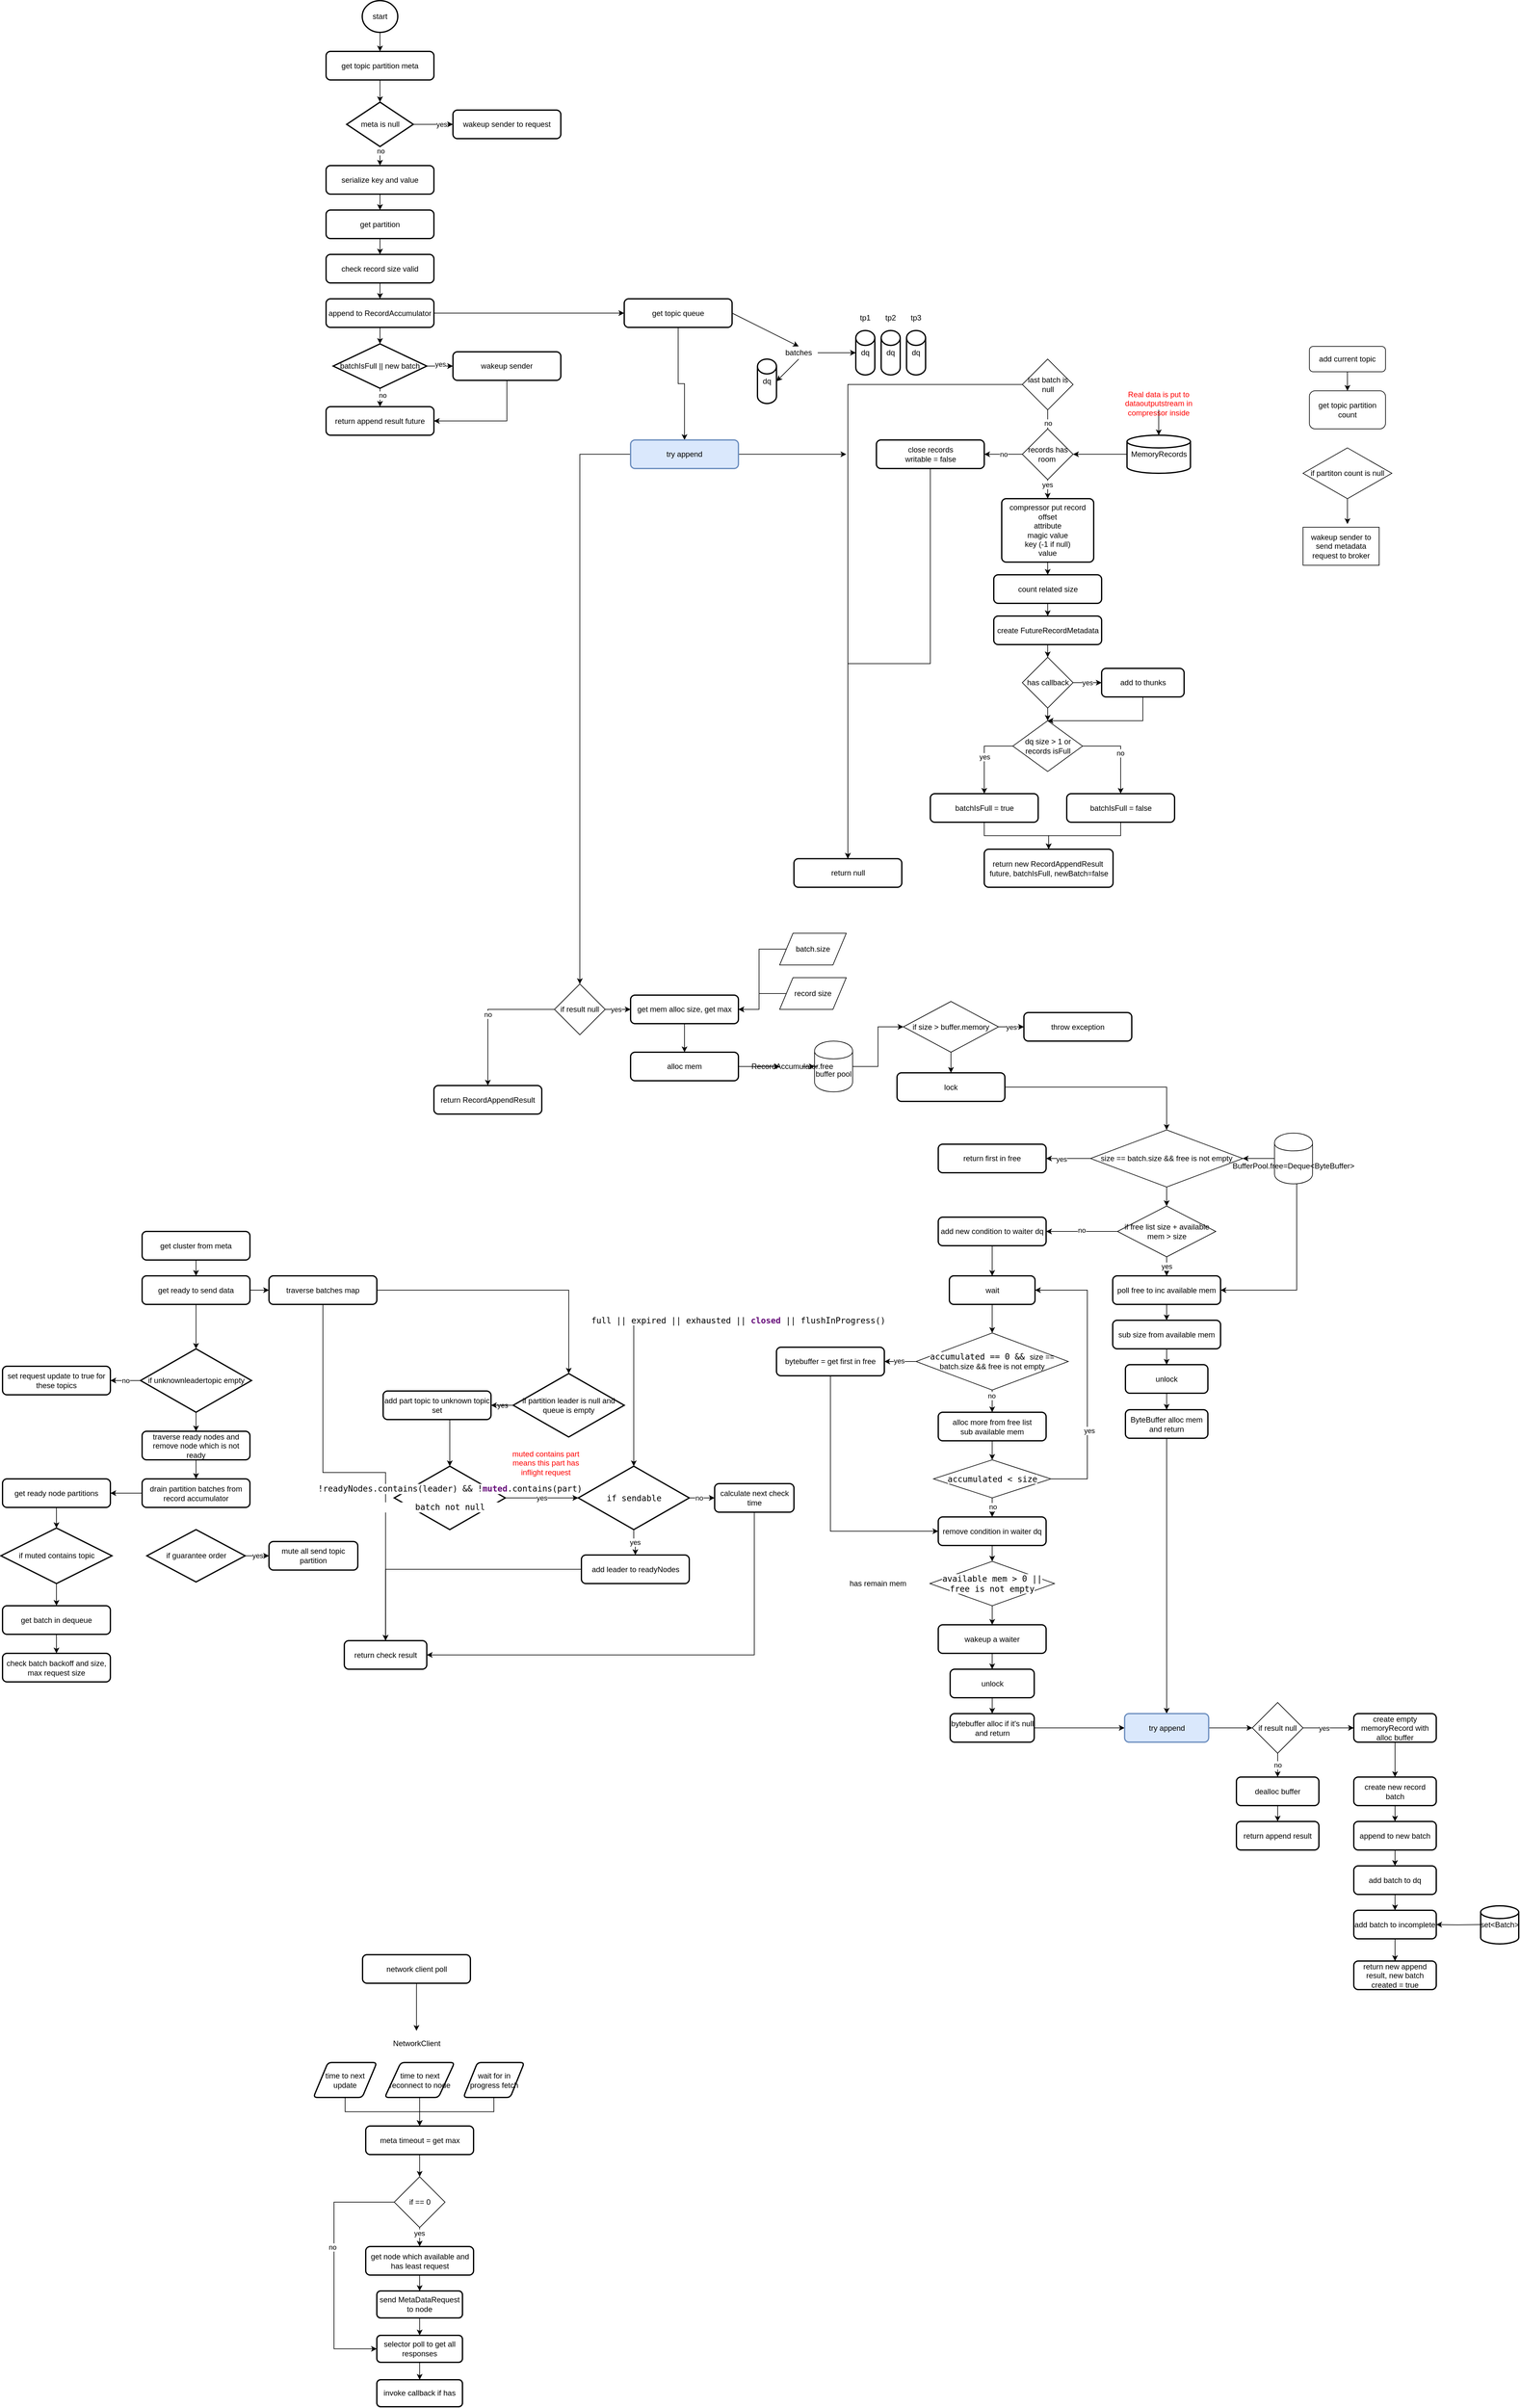 <mxfile version="13.4.5" type="github">
  <diagram id="C5RBs43oDa-KdzZeNtuy" name="kafkaproducer">
    <mxGraphModel dx="2253" dy="1863" grid="1" gridSize="10" guides="1" tooltips="1" connect="1" arrows="1" fold="1" page="1" pageScale="1" pageWidth="827" pageHeight="1169" math="0" shadow="0">
      <root>
        <mxCell id="WIyWlLk6GJQsqaUBKTNV-0" />
        <mxCell id="WIyWlLk6GJQsqaUBKTNV-1" parent="WIyWlLk6GJQsqaUBKTNV-0" />
        <mxCell id="mDVS-E6t94Sq6nDA9pHb-2" value="" style="edgeStyle=orthogonalEdgeStyle;rounded=0;orthogonalLoop=1;jettySize=auto;html=1;" parent="WIyWlLk6GJQsqaUBKTNV-1" source="WIyWlLk6GJQsqaUBKTNV-3" target="2" edge="1">
          <mxGeometry relative="1" as="geometry" />
        </mxCell>
        <mxCell id="WIyWlLk6GJQsqaUBKTNV-3" value="add current topic" style="rounded=1;whiteSpace=wrap;html=1;fontSize=12;glass=0;strokeWidth=1;shadow=0;" parent="WIyWlLk6GJQsqaUBKTNV-1" vertex="1">
          <mxGeometry x="1880" y="65" width="120" height="40" as="geometry" />
        </mxCell>
        <mxCell id="2" value="get topic partition count" style="whiteSpace=wrap;html=1;rounded=1;shadow=0;strokeWidth=1;glass=0;" parent="WIyWlLk6GJQsqaUBKTNV-1" vertex="1">
          <mxGeometry x="1880" y="135" width="120" height="60" as="geometry" />
        </mxCell>
        <mxCell id="mDVS-E6t94Sq6nDA9pHb-5" value="" style="edgeStyle=orthogonalEdgeStyle;rounded=0;orthogonalLoop=1;jettySize=auto;html=1;" parent="WIyWlLk6GJQsqaUBKTNV-1" source="mDVS-E6t94Sq6nDA9pHb-3" edge="1">
          <mxGeometry relative="1" as="geometry">
            <mxPoint x="1940" y="345" as="targetPoint" />
          </mxGeometry>
        </mxCell>
        <mxCell id="mDVS-E6t94Sq6nDA9pHb-3" value="if partiton count is null" style="rhombus;whiteSpace=wrap;html=1;" parent="WIyWlLk6GJQsqaUBKTNV-1" vertex="1">
          <mxGeometry x="1870" y="225" width="140" height="80" as="geometry" />
        </mxCell>
        <mxCell id="mDVS-E6t94Sq6nDA9pHb-4" value="wakeup sender to send metadata request to broker" style="whiteSpace=wrap;html=1;" parent="WIyWlLk6GJQsqaUBKTNV-1" vertex="1">
          <mxGeometry x="1870" y="350" width="120" height="60" as="geometry" />
        </mxCell>
        <mxCell id="PnHK-iQuefSUdco6SarF-14" value="" style="edgeStyle=orthogonalEdgeStyle;rounded=0;orthogonalLoop=1;jettySize=auto;html=1;" parent="WIyWlLk6GJQsqaUBKTNV-1" source="mDVS-E6t94Sq6nDA9pHb-6" target="PnHK-iQuefSUdco6SarF-13" edge="1">
          <mxGeometry relative="1" as="geometry" />
        </mxCell>
        <mxCell id="mDVS-E6t94Sq6nDA9pHb-6" value="get node which available and has least request" style="rounded=1;whiteSpace=wrap;html=1;absoluteArcSize=1;arcSize=14;strokeWidth=2;" parent="WIyWlLk6GJQsqaUBKTNV-1" vertex="1">
          <mxGeometry x="392.5" y="3060" width="170" height="45" as="geometry" />
        </mxCell>
        <mxCell id="PnHK-iQuefSUdco6SarF-4" style="edgeStyle=orthogonalEdgeStyle;rounded=0;orthogonalLoop=1;jettySize=auto;html=1;" parent="WIyWlLk6GJQsqaUBKTNV-1" source="mDVS-E6t94Sq6nDA9pHb-7" target="PnHK-iQuefSUdco6SarF-3" edge="1">
          <mxGeometry relative="1" as="geometry" />
        </mxCell>
        <mxCell id="mDVS-E6t94Sq6nDA9pHb-7" value="time to next update" style="shape=parallelogram;html=1;strokeWidth=2;perimeter=parallelogramPerimeter;whiteSpace=wrap;rounded=1;arcSize=12;size=0.23;" parent="WIyWlLk6GJQsqaUBKTNV-1" vertex="1">
          <mxGeometry x="310" y="2770" width="100" height="55" as="geometry" />
        </mxCell>
        <mxCell id="PnHK-iQuefSUdco6SarF-5" style="edgeStyle=orthogonalEdgeStyle;rounded=0;orthogonalLoop=1;jettySize=auto;html=1;entryX=0.5;entryY=0;entryDx=0;entryDy=0;" parent="WIyWlLk6GJQsqaUBKTNV-1" source="mDVS-E6t94Sq6nDA9pHb-8" target="PnHK-iQuefSUdco6SarF-3" edge="1">
          <mxGeometry relative="1" as="geometry" />
        </mxCell>
        <mxCell id="mDVS-E6t94Sq6nDA9pHb-8" value="time to next reconnect to node" style="shape=parallelogram;html=1;strokeWidth=2;perimeter=parallelogramPerimeter;whiteSpace=wrap;rounded=1;arcSize=12;size=0.23;" parent="WIyWlLk6GJQsqaUBKTNV-1" vertex="1">
          <mxGeometry x="422.5" y="2770" width="110" height="55" as="geometry" />
        </mxCell>
        <mxCell id="PnHK-iQuefSUdco6SarF-6" style="edgeStyle=orthogonalEdgeStyle;rounded=0;orthogonalLoop=1;jettySize=auto;html=1;entryX=0.5;entryY=0;entryDx=0;entryDy=0;" parent="WIyWlLk6GJQsqaUBKTNV-1" source="mDVS-E6t94Sq6nDA9pHb-9" target="PnHK-iQuefSUdco6SarF-3" edge="1">
          <mxGeometry relative="1" as="geometry" />
        </mxCell>
        <mxCell id="mDVS-E6t94Sq6nDA9pHb-9" value="wait for in progress fetch" style="shape=parallelogram;html=1;strokeWidth=2;perimeter=parallelogramPerimeter;whiteSpace=wrap;rounded=1;arcSize=12;size=0.23;" parent="WIyWlLk6GJQsqaUBKTNV-1" vertex="1">
          <mxGeometry x="546.5" y="2770" width="96" height="55" as="geometry" />
        </mxCell>
        <mxCell id="PnHK-iQuefSUdco6SarF-9" style="edgeStyle=orthogonalEdgeStyle;rounded=0;orthogonalLoop=1;jettySize=auto;html=1;" parent="WIyWlLk6GJQsqaUBKTNV-1" source="PnHK-iQuefSUdco6SarF-3" target="PnHK-iQuefSUdco6SarF-8" edge="1">
          <mxGeometry relative="1" as="geometry" />
        </mxCell>
        <mxCell id="PnHK-iQuefSUdco6SarF-3" value="meta timeout = get max" style="rounded=1;whiteSpace=wrap;html=1;absoluteArcSize=1;arcSize=14;strokeWidth=2;" parent="WIyWlLk6GJQsqaUBKTNV-1" vertex="1">
          <mxGeometry x="392.5" y="2870" width="170" height="45" as="geometry" />
        </mxCell>
        <mxCell id="PnHK-iQuefSUdco6SarF-10" style="edgeStyle=orthogonalEdgeStyle;rounded=0;orthogonalLoop=1;jettySize=auto;html=1;" parent="WIyWlLk6GJQsqaUBKTNV-1" source="PnHK-iQuefSUdco6SarF-8" target="mDVS-E6t94Sq6nDA9pHb-6" edge="1">
          <mxGeometry relative="1" as="geometry" />
        </mxCell>
        <mxCell id="PnHK-iQuefSUdco6SarF-51" value="yes" style="edgeLabel;html=1;align=center;verticalAlign=middle;resizable=0;points=[];" parent="PnHK-iQuefSUdco6SarF-10" vertex="1" connectable="0">
          <mxGeometry x="0.2" y="1" relative="1" as="geometry">
            <mxPoint x="-2" y="-1" as="offset" />
          </mxGeometry>
        </mxCell>
        <mxCell id="PnHK-iQuefSUdco6SarF-52" style="edgeStyle=orthogonalEdgeStyle;rounded=0;orthogonalLoop=1;jettySize=auto;html=1;entryX=0;entryY=0.5;entryDx=0;entryDy=0;exitX=0;exitY=0.5;exitDx=0;exitDy=0;" parent="WIyWlLk6GJQsqaUBKTNV-1" source="PnHK-iQuefSUdco6SarF-8" target="PnHK-iQuefSUdco6SarF-15" edge="1">
          <mxGeometry relative="1" as="geometry">
            <Array as="points">
              <mxPoint x="342.5" y="2990" />
              <mxPoint x="342.5" y="3221" />
            </Array>
          </mxGeometry>
        </mxCell>
        <mxCell id="PnHK-iQuefSUdco6SarF-53" value="no" style="edgeLabel;html=1;align=center;verticalAlign=middle;resizable=0;points=[];" parent="PnHK-iQuefSUdco6SarF-52" vertex="1" connectable="0">
          <mxGeometry x="-0.157" y="-3" relative="1" as="geometry">
            <mxPoint as="offset" />
          </mxGeometry>
        </mxCell>
        <mxCell id="PnHK-iQuefSUdco6SarF-8" value="if == 0" style="rhombus;whiteSpace=wrap;html=1;" parent="WIyWlLk6GJQsqaUBKTNV-1" vertex="1">
          <mxGeometry x="437.5" y="2950" width="80" height="80" as="geometry" />
        </mxCell>
        <mxCell id="PnHK-iQuefSUdco6SarF-17" style="edgeStyle=orthogonalEdgeStyle;rounded=0;orthogonalLoop=1;jettySize=auto;html=1;" parent="WIyWlLk6GJQsqaUBKTNV-1" source="PnHK-iQuefSUdco6SarF-13" target="PnHK-iQuefSUdco6SarF-15" edge="1">
          <mxGeometry relative="1" as="geometry" />
        </mxCell>
        <mxCell id="PnHK-iQuefSUdco6SarF-13" value="send MetaDataRequest to node" style="whiteSpace=wrap;html=1;rounded=1;strokeWidth=2;arcSize=14;" parent="WIyWlLk6GJQsqaUBKTNV-1" vertex="1">
          <mxGeometry x="410" y="3130" width="135" height="42.5" as="geometry" />
        </mxCell>
        <mxCell id="PnHK-iQuefSUdco6SarF-23" style="edgeStyle=orthogonalEdgeStyle;rounded=0;orthogonalLoop=1;jettySize=auto;html=1;entryX=0.5;entryY=0;entryDx=0;entryDy=0;" parent="WIyWlLk6GJQsqaUBKTNV-1" source="PnHK-iQuefSUdco6SarF-15" target="PnHK-iQuefSUdco6SarF-22" edge="1">
          <mxGeometry relative="1" as="geometry" />
        </mxCell>
        <mxCell id="PnHK-iQuefSUdco6SarF-15" value="selector poll to get all responses" style="whiteSpace=wrap;html=1;rounded=1;strokeWidth=2;arcSize=14;" parent="WIyWlLk6GJQsqaUBKTNV-1" vertex="1">
          <mxGeometry x="410" y="3200" width="135" height="42.5" as="geometry" />
        </mxCell>
        <mxCell id="PnHK-iQuefSUdco6SarF-19" value="NetworkClient" style="text;html=1;strokeColor=none;fillColor=none;align=center;verticalAlign=middle;whiteSpace=wrap;rounded=0;" parent="WIyWlLk6GJQsqaUBKTNV-1" vertex="1">
          <mxGeometry x="452.5" y="2730" width="40" height="20" as="geometry" />
        </mxCell>
        <mxCell id="PnHK-iQuefSUdco6SarF-22" value="invoke callback if has" style="whiteSpace=wrap;html=1;rounded=1;strokeWidth=2;arcSize=14;" parent="WIyWlLk6GJQsqaUBKTNV-1" vertex="1">
          <mxGeometry x="410" y="3270" width="135" height="42.5" as="geometry" />
        </mxCell>
        <mxCell id="PnHK-iQuefSUdco6SarF-25" style="edgeStyle=orthogonalEdgeStyle;rounded=0;orthogonalLoop=1;jettySize=auto;html=1;entryX=0.5;entryY=0;entryDx=0;entryDy=0;" parent="WIyWlLk6GJQsqaUBKTNV-1" source="PnHK-iQuefSUdco6SarF-24" edge="1">
          <mxGeometry relative="1" as="geometry">
            <mxPoint x="472.5" y="2720" as="targetPoint" />
          </mxGeometry>
        </mxCell>
        <mxCell id="PnHK-iQuefSUdco6SarF-24" value="network client poll" style="rounded=1;whiteSpace=wrap;html=1;absoluteArcSize=1;arcSize=14;strokeWidth=2;" parent="WIyWlLk6GJQsqaUBKTNV-1" vertex="1">
          <mxGeometry x="387.5" y="2600" width="170" height="45" as="geometry" />
        </mxCell>
        <mxCell id="PnHK-iQuefSUdco6SarF-29" value="dq" style="strokeWidth=2;html=1;shape=mxgraph.flowchart.database;whiteSpace=wrap;" parent="WIyWlLk6GJQsqaUBKTNV-1" vertex="1">
          <mxGeometry x="1165" y="40" width="30" height="70" as="geometry" />
        </mxCell>
        <mxCell id="PnHK-iQuefSUdco6SarF-30" value="dq" style="strokeWidth=2;html=1;shape=mxgraph.flowchart.database;whiteSpace=wrap;" parent="WIyWlLk6GJQsqaUBKTNV-1" vertex="1">
          <mxGeometry x="1205" y="40" width="30" height="70" as="geometry" />
        </mxCell>
        <mxCell id="PnHK-iQuefSUdco6SarF-31" value="dq" style="strokeWidth=2;html=1;shape=mxgraph.flowchart.database;whiteSpace=wrap;" parent="WIyWlLk6GJQsqaUBKTNV-1" vertex="1">
          <mxGeometry x="1245" y="40" width="30" height="70" as="geometry" />
        </mxCell>
        <mxCell id="PnHK-iQuefSUdco6SarF-44" style="edgeStyle=orthogonalEdgeStyle;rounded=0;orthogonalLoop=1;jettySize=auto;html=1;entryX=0;entryY=0.5;entryDx=0;entryDy=0;entryPerimeter=0;" parent="WIyWlLk6GJQsqaUBKTNV-1" source="PnHK-iQuefSUdco6SarF-32" target="PnHK-iQuefSUdco6SarF-29" edge="1">
          <mxGeometry relative="1" as="geometry" />
        </mxCell>
        <mxCell id="PnHK-iQuefSUdco6SarF-32" value="batches" style="text;html=1;strokeColor=none;fillColor=none;align=center;verticalAlign=middle;whiteSpace=wrap;rounded=0;" parent="WIyWlLk6GJQsqaUBKTNV-1" vertex="1">
          <mxGeometry x="1045" y="65" width="60" height="20" as="geometry" />
        </mxCell>
        <mxCell id="PnHK-iQuefSUdco6SarF-33" value="tp1" style="text;html=1;strokeColor=none;fillColor=none;align=center;verticalAlign=middle;whiteSpace=wrap;rounded=0;" parent="WIyWlLk6GJQsqaUBKTNV-1" vertex="1">
          <mxGeometry x="1160" y="10" width="40" height="20" as="geometry" />
        </mxCell>
        <mxCell id="PnHK-iQuefSUdco6SarF-34" value="tp2" style="text;html=1;strokeColor=none;fillColor=none;align=center;verticalAlign=middle;whiteSpace=wrap;rounded=0;" parent="WIyWlLk6GJQsqaUBKTNV-1" vertex="1">
          <mxGeometry x="1200" y="10" width="40" height="20" as="geometry" />
        </mxCell>
        <mxCell id="PnHK-iQuefSUdco6SarF-35" value="tp3" style="text;html=1;strokeColor=none;fillColor=none;align=center;verticalAlign=middle;whiteSpace=wrap;rounded=0;" parent="WIyWlLk6GJQsqaUBKTNV-1" vertex="1">
          <mxGeometry x="1240" y="10" width="40" height="20" as="geometry" />
        </mxCell>
        <mxCell id="PnHK-iQuefSUdco6SarF-111" style="edgeStyle=orthogonalEdgeStyle;rounded=0;orthogonalLoop=1;jettySize=auto;html=1;entryX=0;entryY=0.5;entryDx=0;entryDy=0;" parent="WIyWlLk6GJQsqaUBKTNV-1" source="PnHK-iQuefSUdco6SarF-40" target="PnHK-iQuefSUdco6SarF-110" edge="1">
          <mxGeometry relative="1" as="geometry" />
        </mxCell>
        <mxCell id="PnHK-iQuefSUdco6SarF-40" value="buffer pool" style="shape=cylinder;whiteSpace=wrap;html=1;boundedLbl=1;backgroundOutline=1;" parent="WIyWlLk6GJQsqaUBKTNV-1" vertex="1">
          <mxGeometry x="1100" y="1160" width="60" height="80" as="geometry" />
        </mxCell>
        <mxCell id="PnHK-iQuefSUdco6SarF-42" style="edgeStyle=orthogonalEdgeStyle;rounded=0;orthogonalLoop=1;jettySize=auto;html=1;entryX=0;entryY=0.5;entryDx=0;entryDy=0;" parent="WIyWlLk6GJQsqaUBKTNV-1" source="PnHK-iQuefSUdco6SarF-41" target="PnHK-iQuefSUdco6SarF-40" edge="1">
          <mxGeometry relative="1" as="geometry" />
        </mxCell>
        <mxCell id="PnHK-iQuefSUdco6SarF-41" value="RecordAccumulator.free" style="text;html=1;strokeColor=none;fillColor=none;align=center;verticalAlign=middle;whiteSpace=wrap;rounded=0;" parent="WIyWlLk6GJQsqaUBKTNV-1" vertex="1">
          <mxGeometry x="1045" y="1190" width="40" height="20" as="geometry" />
        </mxCell>
        <mxCell id="PnHK-iQuefSUdco6SarF-176" style="edgeStyle=orthogonalEdgeStyle;rounded=0;orthogonalLoop=1;jettySize=auto;html=1;entryX=0.5;entryY=0;entryDx=0;entryDy=0;" parent="WIyWlLk6GJQsqaUBKTNV-1" source="PnHK-iQuefSUdco6SarF-45" target="PnHK-iQuefSUdco6SarF-173" edge="1">
          <mxGeometry relative="1" as="geometry" />
        </mxCell>
        <mxCell id="PnHK-iQuefSUdco6SarF-45" value="get topic queue" style="rounded=1;whiteSpace=wrap;html=1;absoluteArcSize=1;arcSize=14;strokeWidth=2;" parent="WIyWlLk6GJQsqaUBKTNV-1" vertex="1">
          <mxGeometry x="800" y="-10" width="170" height="45" as="geometry" />
        </mxCell>
        <mxCell id="PnHK-iQuefSUdco6SarF-46" value="" style="endArrow=classic;html=1;exitX=1;exitY=0.5;exitDx=0;exitDy=0;entryX=0.5;entryY=0;entryDx=0;entryDy=0;" parent="WIyWlLk6GJQsqaUBKTNV-1" source="PnHK-iQuefSUdco6SarF-45" target="PnHK-iQuefSUdco6SarF-32" edge="1">
          <mxGeometry width="50" height="50" relative="1" as="geometry">
            <mxPoint x="1075" y="280" as="sourcePoint" />
            <mxPoint x="1125" y="230" as="targetPoint" />
          </mxGeometry>
        </mxCell>
        <mxCell id="PnHK-iQuefSUdco6SarF-47" value="dq" style="strokeWidth=2;html=1;shape=mxgraph.flowchart.database;whiteSpace=wrap;" parent="WIyWlLk6GJQsqaUBKTNV-1" vertex="1">
          <mxGeometry x="1010" y="85" width="30" height="70" as="geometry" />
        </mxCell>
        <mxCell id="PnHK-iQuefSUdco6SarF-48" value="" style="endArrow=classic;html=1;exitX=0.5;exitY=1;exitDx=0;exitDy=0;entryX=1;entryY=0.5;entryDx=0;entryDy=0;entryPerimeter=0;" parent="WIyWlLk6GJQsqaUBKTNV-1" source="PnHK-iQuefSUdco6SarF-32" target="PnHK-iQuefSUdco6SarF-47" edge="1">
          <mxGeometry width="50" height="50" relative="1" as="geometry">
            <mxPoint x="845" y="200" as="sourcePoint" />
            <mxPoint x="895" y="150" as="targetPoint" />
          </mxGeometry>
        </mxCell>
        <mxCell id="PnHK-iQuefSUdco6SarF-55" style="edgeStyle=orthogonalEdgeStyle;rounded=0;orthogonalLoop=1;jettySize=auto;html=1;entryX=0.5;entryY=0;entryDx=0;entryDy=0;" parent="WIyWlLk6GJQsqaUBKTNV-1" source="PnHK-iQuefSUdco6SarF-50" edge="1">
          <mxGeometry relative="1" as="geometry">
            <mxPoint x="1467.51" y="195" as="targetPoint" />
          </mxGeometry>
        </mxCell>
        <mxCell id="PnHK-iQuefSUdco6SarF-57" value="no" style="edgeLabel;html=1;align=center;verticalAlign=middle;resizable=0;points=[];" parent="PnHK-iQuefSUdco6SarF-55" vertex="1" connectable="0">
          <mxGeometry x="0.36" relative="1" as="geometry">
            <mxPoint as="offset" />
          </mxGeometry>
        </mxCell>
        <mxCell id="PnHK-iQuefSUdco6SarF-94" style="edgeStyle=orthogonalEdgeStyle;rounded=0;orthogonalLoop=1;jettySize=auto;html=1;entryX=0.5;entryY=0;entryDx=0;entryDy=0;" parent="WIyWlLk6GJQsqaUBKTNV-1" source="PnHK-iQuefSUdco6SarF-50" target="PnHK-iQuefSUdco6SarF-93" edge="1">
          <mxGeometry relative="1" as="geometry" />
        </mxCell>
        <mxCell id="PnHK-iQuefSUdco6SarF-50" value="last batch is null" style="rhombus;whiteSpace=wrap;html=1;" parent="WIyWlLk6GJQsqaUBKTNV-1" vertex="1">
          <mxGeometry x="1427.51" y="85" width="80" height="80" as="geometry" />
        </mxCell>
        <mxCell id="PnHK-iQuefSUdco6SarF-63" style="edgeStyle=orthogonalEdgeStyle;rounded=0;orthogonalLoop=1;jettySize=auto;html=1;entryX=1;entryY=0.5;entryDx=0;entryDy=0;" parent="WIyWlLk6GJQsqaUBKTNV-1" source="PnHK-iQuefSUdco6SarF-59" target="PnHK-iQuefSUdco6SarF-61" edge="1">
          <mxGeometry relative="1" as="geometry" />
        </mxCell>
        <mxCell id="PnHK-iQuefSUdco6SarF-59" value="MemoryRecords" style="strokeWidth=2;html=1;shape=mxgraph.flowchart.database;whiteSpace=wrap;" parent="WIyWlLk6GJQsqaUBKTNV-1" vertex="1">
          <mxGeometry x="1592.51" y="205" width="100" height="60" as="geometry" />
        </mxCell>
        <mxCell id="PnHK-iQuefSUdco6SarF-91" style="edgeStyle=orthogonalEdgeStyle;rounded=0;orthogonalLoop=1;jettySize=auto;html=1;entryX=0.5;entryY=0;entryDx=0;entryDy=0;" parent="WIyWlLk6GJQsqaUBKTNV-1" source="PnHK-iQuefSUdco6SarF-60" target="PnHK-iQuefSUdco6SarF-64" edge="1">
          <mxGeometry relative="1" as="geometry" />
        </mxCell>
        <mxCell id="PnHK-iQuefSUdco6SarF-60" value="compressor put record&lt;br&gt;offset&lt;br&gt;attribute&lt;br&gt;magic value&lt;br&gt;key (-1 if null)&lt;br&gt;value" style="rounded=1;whiteSpace=wrap;html=1;absoluteArcSize=1;arcSize=14;strokeWidth=2;" parent="WIyWlLk6GJQsqaUBKTNV-1" vertex="1">
          <mxGeometry x="1395.01" y="305" width="145" height="100" as="geometry" />
        </mxCell>
        <mxCell id="PnHK-iQuefSUdco6SarF-71" value="no" style="edgeStyle=orthogonalEdgeStyle;rounded=0;orthogonalLoop=1;jettySize=auto;html=1;entryX=1;entryY=0.5;entryDx=0;entryDy=0;" parent="WIyWlLk6GJQsqaUBKTNV-1" source="PnHK-iQuefSUdco6SarF-61" target="PnHK-iQuefSUdco6SarF-68" edge="1">
          <mxGeometry relative="1" as="geometry" />
        </mxCell>
        <mxCell id="PnHK-iQuefSUdco6SarF-72" style="edgeStyle=orthogonalEdgeStyle;rounded=0;orthogonalLoop=1;jettySize=auto;html=1;entryX=0.5;entryY=0;entryDx=0;entryDy=0;" parent="WIyWlLk6GJQsqaUBKTNV-1" source="PnHK-iQuefSUdco6SarF-61" target="PnHK-iQuefSUdco6SarF-60" edge="1">
          <mxGeometry relative="1" as="geometry" />
        </mxCell>
        <mxCell id="PnHK-iQuefSUdco6SarF-73" value="yes" style="edgeLabel;html=1;align=center;verticalAlign=middle;resizable=0;points=[];" parent="PnHK-iQuefSUdco6SarF-72" vertex="1" connectable="0">
          <mxGeometry x="0.2" y="2" relative="1" as="geometry">
            <mxPoint x="-3" y="-2" as="offset" />
          </mxGeometry>
        </mxCell>
        <mxCell id="PnHK-iQuefSUdco6SarF-61" value="records has room&amp;nbsp;" style="rhombus;whiteSpace=wrap;html=1;" parent="WIyWlLk6GJQsqaUBKTNV-1" vertex="1">
          <mxGeometry x="1427.51" y="195" width="80" height="80" as="geometry" />
        </mxCell>
        <mxCell id="PnHK-iQuefSUdco6SarF-92" style="edgeStyle=orthogonalEdgeStyle;rounded=0;orthogonalLoop=1;jettySize=auto;html=1;entryX=0.5;entryY=0;entryDx=0;entryDy=0;" parent="WIyWlLk6GJQsqaUBKTNV-1" source="PnHK-iQuefSUdco6SarF-64" target="PnHK-iQuefSUdco6SarF-65" edge="1">
          <mxGeometry relative="1" as="geometry" />
        </mxCell>
        <mxCell id="PnHK-iQuefSUdco6SarF-64" value="count related size" style="rounded=1;whiteSpace=wrap;html=1;absoluteArcSize=1;arcSize=14;strokeWidth=2;" parent="WIyWlLk6GJQsqaUBKTNV-1" vertex="1">
          <mxGeometry x="1382.51" y="425" width="170" height="45" as="geometry" />
        </mxCell>
        <mxCell id="PnHK-iQuefSUdco6SarF-76" style="edgeStyle=orthogonalEdgeStyle;rounded=0;orthogonalLoop=1;jettySize=auto;html=1;entryX=0.5;entryY=0;entryDx=0;entryDy=0;" parent="WIyWlLk6GJQsqaUBKTNV-1" source="PnHK-iQuefSUdco6SarF-65" target="PnHK-iQuefSUdco6SarF-66" edge="1">
          <mxGeometry relative="1" as="geometry" />
        </mxCell>
        <mxCell id="PnHK-iQuefSUdco6SarF-65" value="create FutureRecordMetadata" style="rounded=1;whiteSpace=wrap;html=1;absoluteArcSize=1;arcSize=14;strokeWidth=2;" parent="WIyWlLk6GJQsqaUBKTNV-1" vertex="1">
          <mxGeometry x="1382.51" y="490" width="170" height="45" as="geometry" />
        </mxCell>
        <mxCell id="PnHK-iQuefSUdco6SarF-74" value="yes" style="edgeStyle=orthogonalEdgeStyle;rounded=0;orthogonalLoop=1;jettySize=auto;html=1;entryX=0;entryY=0.5;entryDx=0;entryDy=0;" parent="WIyWlLk6GJQsqaUBKTNV-1" source="PnHK-iQuefSUdco6SarF-66" target="PnHK-iQuefSUdco6SarF-67" edge="1">
          <mxGeometry relative="1" as="geometry" />
        </mxCell>
        <mxCell id="PnHK-iQuefSUdco6SarF-89" style="edgeStyle=orthogonalEdgeStyle;rounded=0;orthogonalLoop=1;jettySize=auto;html=1;entryX=0.5;entryY=0;entryDx=0;entryDy=0;" parent="WIyWlLk6GJQsqaUBKTNV-1" source="PnHK-iQuefSUdco6SarF-66" target="PnHK-iQuefSUdco6SarF-79" edge="1">
          <mxGeometry relative="1" as="geometry" />
        </mxCell>
        <mxCell id="PnHK-iQuefSUdco6SarF-66" value="has callback" style="rhombus;whiteSpace=wrap;html=1;" parent="WIyWlLk6GJQsqaUBKTNV-1" vertex="1">
          <mxGeometry x="1427.51" y="555" width="80" height="80" as="geometry" />
        </mxCell>
        <mxCell id="PnHK-iQuefSUdco6SarF-90" style="edgeStyle=orthogonalEdgeStyle;rounded=0;orthogonalLoop=1;jettySize=auto;html=1;entryX=0.5;entryY=0;entryDx=0;entryDy=0;" parent="WIyWlLk6GJQsqaUBKTNV-1" source="PnHK-iQuefSUdco6SarF-67" target="PnHK-iQuefSUdco6SarF-79" edge="1">
          <mxGeometry relative="1" as="geometry">
            <Array as="points">
              <mxPoint x="1617.51" y="655" />
            </Array>
          </mxGeometry>
        </mxCell>
        <mxCell id="PnHK-iQuefSUdco6SarF-67" value="add to thunks" style="rounded=1;whiteSpace=wrap;html=1;absoluteArcSize=1;arcSize=14;strokeWidth=2;" parent="WIyWlLk6GJQsqaUBKTNV-1" vertex="1">
          <mxGeometry x="1552.51" y="572.5" width="130" height="45" as="geometry" />
        </mxCell>
        <mxCell id="PnHK-iQuefSUdco6SarF-95" style="edgeStyle=orthogonalEdgeStyle;rounded=0;orthogonalLoop=1;jettySize=auto;html=1;entryX=0.5;entryY=0;entryDx=0;entryDy=0;" parent="WIyWlLk6GJQsqaUBKTNV-1" source="PnHK-iQuefSUdco6SarF-68" target="PnHK-iQuefSUdco6SarF-93" edge="1">
          <mxGeometry relative="1" as="geometry" />
        </mxCell>
        <mxCell id="PnHK-iQuefSUdco6SarF-68" value="close records&lt;br&gt;writable = false" style="rounded=1;whiteSpace=wrap;html=1;absoluteArcSize=1;arcSize=14;strokeWidth=2;" parent="WIyWlLk6GJQsqaUBKTNV-1" vertex="1">
          <mxGeometry x="1197.51" y="212.5" width="170" height="45" as="geometry" />
        </mxCell>
        <mxCell id="PnHK-iQuefSUdco6SarF-70" value="return new RecordAppendResult&amp;nbsp;&lt;br&gt;future, batchIsFull, newBatch=false" style="rounded=1;whiteSpace=wrap;html=1;absoluteArcSize=1;arcSize=14;strokeWidth=2;" parent="WIyWlLk6GJQsqaUBKTNV-1" vertex="1">
          <mxGeometry x="1367.51" y="857.5" width="203" height="60" as="geometry" />
        </mxCell>
        <mxCell id="PnHK-iQuefSUdco6SarF-85" style="edgeStyle=orthogonalEdgeStyle;rounded=0;orthogonalLoop=1;jettySize=auto;html=1;entryX=0.5;entryY=0;entryDx=0;entryDy=0;exitX=0;exitY=0.5;exitDx=0;exitDy=0;" parent="WIyWlLk6GJQsqaUBKTNV-1" source="PnHK-iQuefSUdco6SarF-79" target="PnHK-iQuefSUdco6SarF-80" edge="1">
          <mxGeometry relative="1" as="geometry" />
        </mxCell>
        <mxCell id="PnHK-iQuefSUdco6SarF-86" value="yes" style="edgeLabel;html=1;align=center;verticalAlign=middle;resizable=0;points=[];" parent="PnHK-iQuefSUdco6SarF-85" vertex="1" connectable="0">
          <mxGeometry x="0.021" relative="1" as="geometry">
            <mxPoint as="offset" />
          </mxGeometry>
        </mxCell>
        <mxCell id="PnHK-iQuefSUdco6SarF-87" style="edgeStyle=orthogonalEdgeStyle;rounded=0;orthogonalLoop=1;jettySize=auto;html=1;entryX=0.5;entryY=0;entryDx=0;entryDy=0;exitX=1;exitY=0.5;exitDx=0;exitDy=0;" parent="WIyWlLk6GJQsqaUBKTNV-1" source="PnHK-iQuefSUdco6SarF-79" target="PnHK-iQuefSUdco6SarF-82" edge="1">
          <mxGeometry relative="1" as="geometry" />
        </mxCell>
        <mxCell id="PnHK-iQuefSUdco6SarF-88" value="no" style="edgeLabel;html=1;align=center;verticalAlign=middle;resizable=0;points=[];" parent="PnHK-iQuefSUdco6SarF-87" vertex="1" connectable="0">
          <mxGeometry x="-0.126" y="-11" relative="1" as="geometry">
            <mxPoint as="offset" />
          </mxGeometry>
        </mxCell>
        <mxCell id="PnHK-iQuefSUdco6SarF-79" value="&lt;span&gt;dq size &amp;gt; 1 or records isFull&lt;/span&gt;" style="rhombus;whiteSpace=wrap;html=1;" parent="WIyWlLk6GJQsqaUBKTNV-1" vertex="1">
          <mxGeometry x="1412.51" y="655" width="110" height="80" as="geometry" />
        </mxCell>
        <mxCell id="PnHK-iQuefSUdco6SarF-83" style="edgeStyle=orthogonalEdgeStyle;rounded=0;orthogonalLoop=1;jettySize=auto;html=1;entryX=0.5;entryY=0;entryDx=0;entryDy=0;" parent="WIyWlLk6GJQsqaUBKTNV-1" source="PnHK-iQuefSUdco6SarF-80" target="PnHK-iQuefSUdco6SarF-70" edge="1">
          <mxGeometry relative="1" as="geometry" />
        </mxCell>
        <mxCell id="PnHK-iQuefSUdco6SarF-80" value="batchIsFull = true" style="rounded=1;whiteSpace=wrap;html=1;absoluteArcSize=1;arcSize=14;strokeWidth=2;" parent="WIyWlLk6GJQsqaUBKTNV-1" vertex="1">
          <mxGeometry x="1282.51" y="770" width="170" height="45" as="geometry" />
        </mxCell>
        <mxCell id="PnHK-iQuefSUdco6SarF-84" style="edgeStyle=orthogonalEdgeStyle;rounded=0;orthogonalLoop=1;jettySize=auto;html=1;entryX=0.5;entryY=0;entryDx=0;entryDy=0;" parent="WIyWlLk6GJQsqaUBKTNV-1" source="PnHK-iQuefSUdco6SarF-82" target="PnHK-iQuefSUdco6SarF-70" edge="1">
          <mxGeometry relative="1" as="geometry" />
        </mxCell>
        <mxCell id="PnHK-iQuefSUdco6SarF-82" value="batchIsFull = false" style="rounded=1;whiteSpace=wrap;html=1;absoluteArcSize=1;arcSize=14;strokeWidth=2;" parent="WIyWlLk6GJQsqaUBKTNV-1" vertex="1">
          <mxGeometry x="1497.51" y="770" width="170" height="45" as="geometry" />
        </mxCell>
        <mxCell id="PnHK-iQuefSUdco6SarF-93" value="return null" style="rounded=1;whiteSpace=wrap;html=1;absoluteArcSize=1;arcSize=14;strokeWidth=2;" parent="WIyWlLk6GJQsqaUBKTNV-1" vertex="1">
          <mxGeometry x="1067.51" y="872.5" width="170" height="45" as="geometry" />
        </mxCell>
        <mxCell id="PnHK-iQuefSUdco6SarF-100" value="no" style="edgeStyle=orthogonalEdgeStyle;rounded=0;orthogonalLoop=1;jettySize=auto;html=1;" parent="WIyWlLk6GJQsqaUBKTNV-1" source="PnHK-iQuefSUdco6SarF-96" target="PnHK-iQuefSUdco6SarF-99" edge="1">
          <mxGeometry relative="1" as="geometry" />
        </mxCell>
        <mxCell id="PnHK-iQuefSUdco6SarF-102" style="edgeStyle=orthogonalEdgeStyle;rounded=0;orthogonalLoop=1;jettySize=auto;html=1;entryX=0;entryY=0.5;entryDx=0;entryDy=0;" parent="WIyWlLk6GJQsqaUBKTNV-1" source="PnHK-iQuefSUdco6SarF-96" target="PnHK-iQuefSUdco6SarF-101" edge="1">
          <mxGeometry relative="1" as="geometry" />
        </mxCell>
        <mxCell id="PnHK-iQuefSUdco6SarF-183" value="yes" style="edgeLabel;html=1;align=center;verticalAlign=middle;resizable=0;points=[];" parent="PnHK-iQuefSUdco6SarF-102" vertex="1" connectable="0">
          <mxGeometry x="-0.15" relative="1" as="geometry">
            <mxPoint as="offset" />
          </mxGeometry>
        </mxCell>
        <mxCell id="PnHK-iQuefSUdco6SarF-96" value="if result null" style="rhombus;whiteSpace=wrap;html=1;" parent="WIyWlLk6GJQsqaUBKTNV-1" vertex="1">
          <mxGeometry x="690" y="1070" width="80" height="80" as="geometry" />
        </mxCell>
        <mxCell id="PnHK-iQuefSUdco6SarF-99" value="return RecordAppendResult" style="rounded=1;whiteSpace=wrap;html=1;absoluteArcSize=1;arcSize=14;strokeWidth=2;" parent="WIyWlLk6GJQsqaUBKTNV-1" vertex="1">
          <mxGeometry x="500" y="1230" width="170" height="45" as="geometry" />
        </mxCell>
        <mxCell id="PnHK-iQuefSUdco6SarF-172" style="edgeStyle=orthogonalEdgeStyle;rounded=0;orthogonalLoop=1;jettySize=auto;html=1;entryX=0.5;entryY=0;entryDx=0;entryDy=0;" parent="WIyWlLk6GJQsqaUBKTNV-1" source="PnHK-iQuefSUdco6SarF-101" target="PnHK-iQuefSUdco6SarF-108" edge="1">
          <mxGeometry relative="1" as="geometry" />
        </mxCell>
        <mxCell id="PnHK-iQuefSUdco6SarF-101" value="get mem alloc size, get max" style="rounded=1;whiteSpace=wrap;html=1;absoluteArcSize=1;arcSize=14;strokeWidth=2;" parent="WIyWlLk6GJQsqaUBKTNV-1" vertex="1">
          <mxGeometry x="810" y="1087.5" width="170" height="45" as="geometry" />
        </mxCell>
        <mxCell id="PnHK-iQuefSUdco6SarF-106" style="edgeStyle=orthogonalEdgeStyle;rounded=0;orthogonalLoop=1;jettySize=auto;html=1;entryX=1;entryY=0.5;entryDx=0;entryDy=0;" parent="WIyWlLk6GJQsqaUBKTNV-1" source="PnHK-iQuefSUdco6SarF-103" target="PnHK-iQuefSUdco6SarF-101" edge="1">
          <mxGeometry relative="1" as="geometry" />
        </mxCell>
        <mxCell id="PnHK-iQuefSUdco6SarF-103" value="batch.size" style="shape=parallelogram;perimeter=parallelogramPerimeter;whiteSpace=wrap;html=1;" parent="WIyWlLk6GJQsqaUBKTNV-1" vertex="1">
          <mxGeometry x="1045" y="990" width="105" height="50" as="geometry" />
        </mxCell>
        <mxCell id="PnHK-iQuefSUdco6SarF-107" style="edgeStyle=orthogonalEdgeStyle;rounded=0;orthogonalLoop=1;jettySize=auto;html=1;entryX=1;entryY=0.5;entryDx=0;entryDy=0;" parent="WIyWlLk6GJQsqaUBKTNV-1" source="PnHK-iQuefSUdco6SarF-105" target="PnHK-iQuefSUdco6SarF-101" edge="1">
          <mxGeometry relative="1" as="geometry" />
        </mxCell>
        <mxCell id="PnHK-iQuefSUdco6SarF-105" value="record size" style="shape=parallelogram;perimeter=parallelogramPerimeter;whiteSpace=wrap;html=1;" parent="WIyWlLk6GJQsqaUBKTNV-1" vertex="1">
          <mxGeometry x="1045" y="1060" width="105" height="50" as="geometry" />
        </mxCell>
        <mxCell id="PnHK-iQuefSUdco6SarF-109" style="edgeStyle=orthogonalEdgeStyle;rounded=0;orthogonalLoop=1;jettySize=auto;html=1;" parent="WIyWlLk6GJQsqaUBKTNV-1" source="PnHK-iQuefSUdco6SarF-108" target="PnHK-iQuefSUdco6SarF-41" edge="1">
          <mxGeometry relative="1" as="geometry" />
        </mxCell>
        <mxCell id="PnHK-iQuefSUdco6SarF-108" value="alloc mem" style="rounded=1;whiteSpace=wrap;html=1;absoluteArcSize=1;arcSize=14;strokeWidth=2;" parent="WIyWlLk6GJQsqaUBKTNV-1" vertex="1">
          <mxGeometry x="810" y="1177.5" width="170" height="45" as="geometry" />
        </mxCell>
        <mxCell id="PnHK-iQuefSUdco6SarF-113" value="yes" style="edgeStyle=orthogonalEdgeStyle;rounded=0;orthogonalLoop=1;jettySize=auto;html=1;entryX=0;entryY=0.5;entryDx=0;entryDy=0;" parent="WIyWlLk6GJQsqaUBKTNV-1" source="PnHK-iQuefSUdco6SarF-110" target="PnHK-iQuefSUdco6SarF-112" edge="1">
          <mxGeometry relative="1" as="geometry" />
        </mxCell>
        <mxCell id="PnHK-iQuefSUdco6SarF-128" style="edgeStyle=orthogonalEdgeStyle;rounded=0;orthogonalLoop=1;jettySize=auto;html=1;entryX=0.5;entryY=0;entryDx=0;entryDy=0;" parent="WIyWlLk6GJQsqaUBKTNV-1" source="PnHK-iQuefSUdco6SarF-110" target="PnHK-iQuefSUdco6SarF-114" edge="1">
          <mxGeometry relative="1" as="geometry" />
        </mxCell>
        <mxCell id="PnHK-iQuefSUdco6SarF-110" value="if size &amp;gt; buffer.memory" style="rhombus;whiteSpace=wrap;html=1;" parent="WIyWlLk6GJQsqaUBKTNV-1" vertex="1">
          <mxGeometry x="1240" y="1097.5" width="150" height="80" as="geometry" />
        </mxCell>
        <mxCell id="PnHK-iQuefSUdco6SarF-112" value="throw exception" style="rounded=1;whiteSpace=wrap;html=1;absoluteArcSize=1;arcSize=14;strokeWidth=2;" parent="WIyWlLk6GJQsqaUBKTNV-1" vertex="1">
          <mxGeometry x="1430" y="1115" width="170" height="45" as="geometry" />
        </mxCell>
        <mxCell id="PnHK-iQuefSUdco6SarF-129" style="edgeStyle=orthogonalEdgeStyle;rounded=0;orthogonalLoop=1;jettySize=auto;html=1;entryX=0.5;entryY=0;entryDx=0;entryDy=0;" parent="WIyWlLk6GJQsqaUBKTNV-1" source="PnHK-iQuefSUdco6SarF-114" target="PnHK-iQuefSUdco6SarF-115" edge="1">
          <mxGeometry relative="1" as="geometry" />
        </mxCell>
        <mxCell id="PnHK-iQuefSUdco6SarF-114" value="lock" style="rounded=1;whiteSpace=wrap;html=1;absoluteArcSize=1;arcSize=14;strokeWidth=2;" parent="WIyWlLk6GJQsqaUBKTNV-1" vertex="1">
          <mxGeometry x="1230" y="1210" width="170" height="45" as="geometry" />
        </mxCell>
        <mxCell id="PnHK-iQuefSUdco6SarF-119" style="edgeStyle=orthogonalEdgeStyle;rounded=0;orthogonalLoop=1;jettySize=auto;html=1;entryX=1;entryY=0.5;entryDx=0;entryDy=0;" parent="WIyWlLk6GJQsqaUBKTNV-1" source="PnHK-iQuefSUdco6SarF-115" target="PnHK-iQuefSUdco6SarF-116" edge="1">
          <mxGeometry relative="1" as="geometry" />
        </mxCell>
        <mxCell id="PnHK-iQuefSUdco6SarF-120" value="yes" style="edgeLabel;html=1;align=center;verticalAlign=middle;resizable=0;points=[];" parent="PnHK-iQuefSUdco6SarF-119" vertex="1" connectable="0">
          <mxGeometry x="0.32" y="1" relative="1" as="geometry">
            <mxPoint as="offset" />
          </mxGeometry>
        </mxCell>
        <mxCell id="PnHK-iQuefSUdco6SarF-130" style="edgeStyle=orthogonalEdgeStyle;rounded=0;orthogonalLoop=1;jettySize=auto;html=1;entryX=0.5;entryY=0;entryDx=0;entryDy=0;" parent="WIyWlLk6GJQsqaUBKTNV-1" source="PnHK-iQuefSUdco6SarF-115" target="PnHK-iQuefSUdco6SarF-122" edge="1">
          <mxGeometry relative="1" as="geometry" />
        </mxCell>
        <mxCell id="PnHK-iQuefSUdco6SarF-115" value="size == batch.size &amp;amp;&amp;amp; free is not empty" style="rhombus;whiteSpace=wrap;html=1;" parent="WIyWlLk6GJQsqaUBKTNV-1" vertex="1">
          <mxGeometry x="1535" y="1300" width="240" height="90" as="geometry" />
        </mxCell>
        <mxCell id="PnHK-iQuefSUdco6SarF-116" value="return first in free" style="rounded=1;whiteSpace=wrap;html=1;absoluteArcSize=1;arcSize=14;strokeWidth=2;" parent="WIyWlLk6GJQsqaUBKTNV-1" vertex="1">
          <mxGeometry x="1295" y="1322.5" width="170" height="45" as="geometry" />
        </mxCell>
        <mxCell id="PnHK-iQuefSUdco6SarF-118" style="edgeStyle=orthogonalEdgeStyle;rounded=0;orthogonalLoop=1;jettySize=auto;html=1;entryX=1;entryY=0.5;entryDx=0;entryDy=0;" parent="WIyWlLk6GJQsqaUBKTNV-1" source="PnHK-iQuefSUdco6SarF-117" target="PnHK-iQuefSUdco6SarF-115" edge="1">
          <mxGeometry relative="1" as="geometry" />
        </mxCell>
        <mxCell id="PnHK-iQuefSUdco6SarF-124" style="edgeStyle=orthogonalEdgeStyle;rounded=0;orthogonalLoop=1;jettySize=auto;html=1;entryX=1;entryY=0.5;entryDx=0;entryDy=0;" parent="WIyWlLk6GJQsqaUBKTNV-1" source="PnHK-iQuefSUdco6SarF-117" target="PnHK-iQuefSUdco6SarF-123" edge="1">
          <mxGeometry relative="1" as="geometry">
            <Array as="points">
              <mxPoint x="1860" y="1553" />
            </Array>
          </mxGeometry>
        </mxCell>
        <mxCell id="PnHK-iQuefSUdco6SarF-117" value="BufferPool.free=Deque&amp;lt;ByteBuffer&amp;gt;" style="shape=cylinder;whiteSpace=wrap;html=1;boundedLbl=1;backgroundOutline=1;" parent="WIyWlLk6GJQsqaUBKTNV-1" vertex="1">
          <mxGeometry x="1825" y="1305" width="60" height="80" as="geometry" />
        </mxCell>
        <mxCell id="PnHK-iQuefSUdco6SarF-131" value="yes" style="edgeStyle=orthogonalEdgeStyle;rounded=0;orthogonalLoop=1;jettySize=auto;html=1;entryX=0.5;entryY=0;entryDx=0;entryDy=0;" parent="WIyWlLk6GJQsqaUBKTNV-1" source="PnHK-iQuefSUdco6SarF-122" target="PnHK-iQuefSUdco6SarF-123" edge="1">
          <mxGeometry relative="1" as="geometry" />
        </mxCell>
        <mxCell id="PnHK-iQuefSUdco6SarF-145" style="edgeStyle=orthogonalEdgeStyle;rounded=0;orthogonalLoop=1;jettySize=auto;html=1;entryX=1;entryY=0.5;entryDx=0;entryDy=0;" parent="WIyWlLk6GJQsqaUBKTNV-1" source="PnHK-iQuefSUdco6SarF-122" target="PnHK-iQuefSUdco6SarF-135" edge="1">
          <mxGeometry relative="1" as="geometry" />
        </mxCell>
        <mxCell id="PnHK-iQuefSUdco6SarF-149" value="no" style="edgeLabel;html=1;align=center;verticalAlign=middle;resizable=0;points=[];" parent="PnHK-iQuefSUdco6SarF-145" vertex="1" connectable="0">
          <mxGeometry x="0.004" y="-2" relative="1" as="geometry">
            <mxPoint as="offset" />
          </mxGeometry>
        </mxCell>
        <mxCell id="PnHK-iQuefSUdco6SarF-122" value="if free list size + available mem &amp;gt; size" style="rhombus;whiteSpace=wrap;html=1;" parent="WIyWlLk6GJQsqaUBKTNV-1" vertex="1">
          <mxGeometry x="1577.5" y="1420" width="155" height="80" as="geometry" />
        </mxCell>
        <mxCell id="PnHK-iQuefSUdco6SarF-132" style="edgeStyle=orthogonalEdgeStyle;rounded=0;orthogonalLoop=1;jettySize=auto;html=1;entryX=0.5;entryY=0;entryDx=0;entryDy=0;" parent="WIyWlLk6GJQsqaUBKTNV-1" source="PnHK-iQuefSUdco6SarF-123" target="PnHK-iQuefSUdco6SarF-125" edge="1">
          <mxGeometry relative="1" as="geometry" />
        </mxCell>
        <mxCell id="PnHK-iQuefSUdco6SarF-123" value="poll free to inc available mem" style="rounded=1;whiteSpace=wrap;html=1;absoluteArcSize=1;arcSize=14;strokeWidth=2;" parent="WIyWlLk6GJQsqaUBKTNV-1" vertex="1">
          <mxGeometry x="1570" y="1530" width="170" height="45" as="geometry" />
        </mxCell>
        <mxCell id="PnHK-iQuefSUdco6SarF-133" style="edgeStyle=orthogonalEdgeStyle;rounded=0;orthogonalLoop=1;jettySize=auto;html=1;entryX=0.5;entryY=0;entryDx=0;entryDy=0;" parent="WIyWlLk6GJQsqaUBKTNV-1" source="PnHK-iQuefSUdco6SarF-125" target="PnHK-iQuefSUdco6SarF-126" edge="1">
          <mxGeometry relative="1" as="geometry" />
        </mxCell>
        <mxCell id="PnHK-iQuefSUdco6SarF-125" value="sub size from available mem" style="rounded=1;whiteSpace=wrap;html=1;absoluteArcSize=1;arcSize=14;strokeWidth=2;" parent="WIyWlLk6GJQsqaUBKTNV-1" vertex="1">
          <mxGeometry x="1570" y="1600" width="170" height="45" as="geometry" />
        </mxCell>
        <mxCell id="PnHK-iQuefSUdco6SarF-134" style="edgeStyle=orthogonalEdgeStyle;rounded=0;orthogonalLoop=1;jettySize=auto;html=1;entryX=0.5;entryY=0;entryDx=0;entryDy=0;" parent="WIyWlLk6GJQsqaUBKTNV-1" source="PnHK-iQuefSUdco6SarF-126" target="PnHK-iQuefSUdco6SarF-127" edge="1">
          <mxGeometry relative="1" as="geometry" />
        </mxCell>
        <mxCell id="PnHK-iQuefSUdco6SarF-126" value="unlock" style="rounded=1;whiteSpace=wrap;html=1;absoluteArcSize=1;arcSize=14;strokeWidth=2;" parent="WIyWlLk6GJQsqaUBKTNV-1" vertex="1">
          <mxGeometry x="1590" y="1670" width="130" height="45" as="geometry" />
        </mxCell>
        <mxCell id="PnHK-iQuefSUdco6SarF-182" style="edgeStyle=orthogonalEdgeStyle;rounded=0;orthogonalLoop=1;jettySize=auto;html=1;" parent="WIyWlLk6GJQsqaUBKTNV-1" source="PnHK-iQuefSUdco6SarF-127" target="PnHK-iQuefSUdco6SarF-179" edge="1">
          <mxGeometry relative="1" as="geometry" />
        </mxCell>
        <mxCell id="PnHK-iQuefSUdco6SarF-127" value="ByteBuffer alloc mem and return" style="rounded=1;whiteSpace=wrap;html=1;absoluteArcSize=1;arcSize=14;strokeWidth=2;" parent="WIyWlLk6GJQsqaUBKTNV-1" vertex="1">
          <mxGeometry x="1590" y="1741" width="130" height="45" as="geometry" />
        </mxCell>
        <mxCell id="PnHK-iQuefSUdco6SarF-171" style="edgeStyle=orthogonalEdgeStyle;rounded=0;orthogonalLoop=1;jettySize=auto;html=1;entryX=0.5;entryY=0;entryDx=0;entryDy=0;" parent="WIyWlLk6GJQsqaUBKTNV-1" source="PnHK-iQuefSUdco6SarF-135" target="PnHK-iQuefSUdco6SarF-152" edge="1">
          <mxGeometry relative="1" as="geometry" />
        </mxCell>
        <mxCell id="PnHK-iQuefSUdco6SarF-135" value="add new condition to waiter dq" style="rounded=1;whiteSpace=wrap;html=1;absoluteArcSize=1;arcSize=14;strokeWidth=2;" parent="WIyWlLk6GJQsqaUBKTNV-1" vertex="1">
          <mxGeometry x="1295" y="1437.5" width="170" height="45" as="geometry" />
        </mxCell>
        <mxCell id="PnHK-iQuefSUdco6SarF-147" style="edgeStyle=orthogonalEdgeStyle;rounded=0;orthogonalLoop=1;jettySize=auto;html=1;entryX=1;entryY=0.5;entryDx=0;entryDy=0;" parent="WIyWlLk6GJQsqaUBKTNV-1" source="PnHK-iQuefSUdco6SarF-139" target="PnHK-iQuefSUdco6SarF-140" edge="1">
          <mxGeometry relative="1" as="geometry" />
        </mxCell>
        <mxCell id="PnHK-iQuefSUdco6SarF-150" value="yes" style="edgeLabel;html=1;align=center;verticalAlign=middle;resizable=0;points=[];" parent="PnHK-iQuefSUdco6SarF-147" vertex="1" connectable="0">
          <mxGeometry x="0.08" y="-1" relative="1" as="geometry">
            <mxPoint as="offset" />
          </mxGeometry>
        </mxCell>
        <mxCell id="PnHK-iQuefSUdco6SarF-148" style="edgeStyle=orthogonalEdgeStyle;rounded=0;orthogonalLoop=1;jettySize=auto;html=1;entryX=0.5;entryY=0;entryDx=0;entryDy=0;" parent="WIyWlLk6GJQsqaUBKTNV-1" source="PnHK-iQuefSUdco6SarF-139" target="PnHK-iQuefSUdco6SarF-141" edge="1">
          <mxGeometry relative="1" as="geometry" />
        </mxCell>
        <mxCell id="PnHK-iQuefSUdco6SarF-160" value="no" style="edgeLabel;html=1;align=center;verticalAlign=middle;resizable=0;points=[];" parent="PnHK-iQuefSUdco6SarF-148" vertex="1" connectable="0">
          <mxGeometry x="0.111" y="6" relative="1" as="geometry">
            <mxPoint x="-7" y="-6" as="offset" />
          </mxGeometry>
        </mxCell>
        <mxCell id="PnHK-iQuefSUdco6SarF-139" value="&lt;span style=&quot;background-color: rgb(255 , 255 , 255) ; font-family: &amp;#34;jetbrains mono&amp;#34; , monospace ; font-size: 9.8pt&quot;&gt;accumulated == 0 &amp;amp;&amp;amp;&amp;nbsp;&lt;/span&gt;size == batch.size &amp;amp;&amp;amp; free is not empty" style="rhombus;whiteSpace=wrap;html=1;" parent="WIyWlLk6GJQsqaUBKTNV-1" vertex="1">
          <mxGeometry x="1260" y="1620" width="240" height="90" as="geometry" />
        </mxCell>
        <mxCell id="PnHK-iQuefSUdco6SarF-156" style="edgeStyle=orthogonalEdgeStyle;rounded=0;orthogonalLoop=1;jettySize=auto;html=1;entryX=0;entryY=0.5;entryDx=0;entryDy=0;" parent="WIyWlLk6GJQsqaUBKTNV-1" source="PnHK-iQuefSUdco6SarF-140" target="PnHK-iQuefSUdco6SarF-155" edge="1">
          <mxGeometry relative="1" as="geometry">
            <Array as="points">
              <mxPoint x="1125" y="1933" />
            </Array>
          </mxGeometry>
        </mxCell>
        <mxCell id="PnHK-iQuefSUdco6SarF-140" value="bytebuffer = get first in free" style="rounded=1;whiteSpace=wrap;html=1;absoluteArcSize=1;arcSize=14;strokeWidth=2;" parent="WIyWlLk6GJQsqaUBKTNV-1" vertex="1">
          <mxGeometry x="1040" y="1642.5" width="170" height="45" as="geometry" />
        </mxCell>
        <mxCell id="PnHK-iQuefSUdco6SarF-151" style="edgeStyle=orthogonalEdgeStyle;rounded=0;orthogonalLoop=1;jettySize=auto;html=1;" parent="WIyWlLk6GJQsqaUBKTNV-1" source="PnHK-iQuefSUdco6SarF-141" target="PnHK-iQuefSUdco6SarF-144" edge="1">
          <mxGeometry relative="1" as="geometry" />
        </mxCell>
        <mxCell id="PnHK-iQuefSUdco6SarF-141" value="alloc more from free list&lt;br&gt;sub available mem" style="rounded=1;whiteSpace=wrap;html=1;absoluteArcSize=1;arcSize=14;strokeWidth=2;" parent="WIyWlLk6GJQsqaUBKTNV-1" vertex="1">
          <mxGeometry x="1295" y="1745" width="170" height="45" as="geometry" />
        </mxCell>
        <mxCell id="PnHK-iQuefSUdco6SarF-153" style="edgeStyle=orthogonalEdgeStyle;rounded=0;orthogonalLoop=1;jettySize=auto;html=1;entryX=1;entryY=0.5;entryDx=0;entryDy=0;" parent="WIyWlLk6GJQsqaUBKTNV-1" source="PnHK-iQuefSUdco6SarF-144" target="PnHK-iQuefSUdco6SarF-152" edge="1">
          <mxGeometry relative="1" as="geometry">
            <Array as="points">
              <mxPoint x="1530" y="1850" />
              <mxPoint x="1530" y="1553" />
            </Array>
          </mxGeometry>
        </mxCell>
        <mxCell id="PnHK-iQuefSUdco6SarF-154" value="yes" style="edgeLabel;html=1;align=center;verticalAlign=middle;resizable=0;points=[];" parent="PnHK-iQuefSUdco6SarF-153" vertex="1" connectable="0">
          <mxGeometry x="-0.385" y="-3" relative="1" as="geometry">
            <mxPoint y="1" as="offset" />
          </mxGeometry>
        </mxCell>
        <mxCell id="PnHK-iQuefSUdco6SarF-157" style="edgeStyle=orthogonalEdgeStyle;rounded=0;orthogonalLoop=1;jettySize=auto;html=1;entryX=0.5;entryY=0;entryDx=0;entryDy=0;" parent="WIyWlLk6GJQsqaUBKTNV-1" source="PnHK-iQuefSUdco6SarF-144" target="PnHK-iQuefSUdco6SarF-155" edge="1">
          <mxGeometry relative="1" as="geometry" />
        </mxCell>
        <mxCell id="PnHK-iQuefSUdco6SarF-158" value="no" style="edgeLabel;html=1;align=center;verticalAlign=middle;resizable=0;points=[];" parent="PnHK-iQuefSUdco6SarF-157" vertex="1" connectable="0">
          <mxGeometry x="0.36" y="1" relative="1" as="geometry">
            <mxPoint as="offset" />
          </mxGeometry>
        </mxCell>
        <mxCell id="PnHK-iQuefSUdco6SarF-144" value="&lt;span style=&quot;background-color: rgb(255 , 255 , 255) ; font-family: &amp;#34;jetbrains mono&amp;#34; , monospace ; font-size: 9.8pt&quot;&gt;accumulated &amp;lt; size&lt;/span&gt;" style="rhombus;whiteSpace=wrap;html=1;" parent="WIyWlLk6GJQsqaUBKTNV-1" vertex="1">
          <mxGeometry x="1287.5" y="1820" width="185" height="60" as="geometry" />
        </mxCell>
        <mxCell id="PnHK-iQuefSUdco6SarF-170" style="edgeStyle=orthogonalEdgeStyle;rounded=0;orthogonalLoop=1;jettySize=auto;html=1;entryX=0.5;entryY=0;entryDx=0;entryDy=0;" parent="WIyWlLk6GJQsqaUBKTNV-1" source="PnHK-iQuefSUdco6SarF-152" target="PnHK-iQuefSUdco6SarF-139" edge="1">
          <mxGeometry relative="1" as="geometry" />
        </mxCell>
        <mxCell id="PnHK-iQuefSUdco6SarF-152" value="wait" style="rounded=1;whiteSpace=wrap;html=1;absoluteArcSize=1;arcSize=14;strokeWidth=2;" parent="WIyWlLk6GJQsqaUBKTNV-1" vertex="1">
          <mxGeometry x="1312.5" y="1530" width="135" height="45" as="geometry" />
        </mxCell>
        <mxCell id="PnHK-iQuefSUdco6SarF-166" style="edgeStyle=orthogonalEdgeStyle;rounded=0;orthogonalLoop=1;jettySize=auto;html=1;" parent="WIyWlLk6GJQsqaUBKTNV-1" source="PnHK-iQuefSUdco6SarF-155" target="PnHK-iQuefSUdco6SarF-159" edge="1">
          <mxGeometry relative="1" as="geometry" />
        </mxCell>
        <mxCell id="PnHK-iQuefSUdco6SarF-155" value="remove condition in waiter dq" style="rounded=1;whiteSpace=wrap;html=1;absoluteArcSize=1;arcSize=14;strokeWidth=2;" parent="WIyWlLk6GJQsqaUBKTNV-1" vertex="1">
          <mxGeometry x="1295" y="1910" width="170" height="45" as="geometry" />
        </mxCell>
        <mxCell id="PnHK-iQuefSUdco6SarF-167" style="edgeStyle=orthogonalEdgeStyle;rounded=0;orthogonalLoop=1;jettySize=auto;html=1;entryX=0.5;entryY=0;entryDx=0;entryDy=0;" parent="WIyWlLk6GJQsqaUBKTNV-1" source="PnHK-iQuefSUdco6SarF-159" target="PnHK-iQuefSUdco6SarF-161" edge="1">
          <mxGeometry relative="1" as="geometry" />
        </mxCell>
        <mxCell id="PnHK-iQuefSUdco6SarF-159" value="&lt;span style=&quot;background-color: rgb(255 , 255 , 255) ; font-family: &amp;#34;jetbrains mono&amp;#34; , monospace ; font-size: 9.8pt&quot;&gt;available mem &amp;gt; 0 || free is not empty&lt;/span&gt;" style="rhombus;whiteSpace=wrap;html=1;" parent="WIyWlLk6GJQsqaUBKTNV-1" vertex="1">
          <mxGeometry x="1281.88" y="1980" width="196.25" height="70" as="geometry" />
        </mxCell>
        <mxCell id="PnHK-iQuefSUdco6SarF-168" style="edgeStyle=orthogonalEdgeStyle;rounded=0;orthogonalLoop=1;jettySize=auto;html=1;entryX=0.5;entryY=0;entryDx=0;entryDy=0;" parent="WIyWlLk6GJQsqaUBKTNV-1" source="PnHK-iQuefSUdco6SarF-161" target="PnHK-iQuefSUdco6SarF-163" edge="1">
          <mxGeometry relative="1" as="geometry" />
        </mxCell>
        <mxCell id="PnHK-iQuefSUdco6SarF-161" value="wakeup a waiter" style="rounded=1;whiteSpace=wrap;html=1;absoluteArcSize=1;arcSize=14;strokeWidth=2;" parent="WIyWlLk6GJQsqaUBKTNV-1" vertex="1">
          <mxGeometry x="1295" y="2080" width="170" height="45" as="geometry" />
        </mxCell>
        <mxCell id="PnHK-iQuefSUdco6SarF-162" value="has remain mem" style="text;html=1;strokeColor=none;fillColor=none;align=center;verticalAlign=middle;whiteSpace=wrap;rounded=0;" parent="WIyWlLk6GJQsqaUBKTNV-1" vertex="1">
          <mxGeometry x="1150" y="2005" width="100" height="20" as="geometry" />
        </mxCell>
        <mxCell id="PnHK-iQuefSUdco6SarF-169" style="edgeStyle=orthogonalEdgeStyle;rounded=0;orthogonalLoop=1;jettySize=auto;html=1;entryX=0.5;entryY=0;entryDx=0;entryDy=0;" parent="WIyWlLk6GJQsqaUBKTNV-1" source="PnHK-iQuefSUdco6SarF-163" target="PnHK-iQuefSUdco6SarF-164" edge="1">
          <mxGeometry relative="1" as="geometry" />
        </mxCell>
        <mxCell id="PnHK-iQuefSUdco6SarF-163" value="unlock" style="rounded=1;whiteSpace=wrap;html=1;absoluteArcSize=1;arcSize=14;strokeWidth=2;" parent="WIyWlLk6GJQsqaUBKTNV-1" vertex="1">
          <mxGeometry x="1313.75" y="2150" width="132.5" height="45" as="geometry" />
        </mxCell>
        <mxCell id="PnHK-iQuefSUdco6SarF-181" style="edgeStyle=orthogonalEdgeStyle;rounded=0;orthogonalLoop=1;jettySize=auto;html=1;entryX=0;entryY=0.5;entryDx=0;entryDy=0;" parent="WIyWlLk6GJQsqaUBKTNV-1" source="PnHK-iQuefSUdco6SarF-164" target="PnHK-iQuefSUdco6SarF-179" edge="1">
          <mxGeometry relative="1" as="geometry" />
        </mxCell>
        <mxCell id="PnHK-iQuefSUdco6SarF-164" value="bytebuffer alloc if it&#39;s null and return" style="rounded=1;whiteSpace=wrap;html=1;absoluteArcSize=1;arcSize=14;strokeWidth=2;" parent="WIyWlLk6GJQsqaUBKTNV-1" vertex="1">
          <mxGeometry x="1313.76" y="2220" width="132.5" height="45" as="geometry" />
        </mxCell>
        <mxCell id="PnHK-iQuefSUdco6SarF-174" style="edgeStyle=orthogonalEdgeStyle;rounded=0;orthogonalLoop=1;jettySize=auto;html=1;" parent="WIyWlLk6GJQsqaUBKTNV-1" source="PnHK-iQuefSUdco6SarF-173" edge="1">
          <mxGeometry relative="1" as="geometry">
            <mxPoint x="1150" y="235" as="targetPoint" />
          </mxGeometry>
        </mxCell>
        <mxCell id="PnHK-iQuefSUdco6SarF-177" style="edgeStyle=orthogonalEdgeStyle;rounded=0;orthogonalLoop=1;jettySize=auto;html=1;entryX=0.5;entryY=0;entryDx=0;entryDy=0;" parent="WIyWlLk6GJQsqaUBKTNV-1" source="PnHK-iQuefSUdco6SarF-173" target="PnHK-iQuefSUdco6SarF-96" edge="1">
          <mxGeometry relative="1" as="geometry" />
        </mxCell>
        <mxCell id="PnHK-iQuefSUdco6SarF-173" value="try append" style="rounded=1;whiteSpace=wrap;html=1;absoluteArcSize=1;arcSize=14;strokeWidth=2;fillColor=#dae8fc;strokeColor=#6c8ebf;" parent="WIyWlLk6GJQsqaUBKTNV-1" vertex="1">
          <mxGeometry x="810" y="212.5" width="170" height="45" as="geometry" />
        </mxCell>
        <mxCell id="PnHK-iQuefSUdco6SarF-189" style="edgeStyle=orthogonalEdgeStyle;rounded=0;orthogonalLoop=1;jettySize=auto;html=1;" parent="WIyWlLk6GJQsqaUBKTNV-1" source="PnHK-iQuefSUdco6SarF-179" target="PnHK-iQuefSUdco6SarF-184" edge="1">
          <mxGeometry relative="1" as="geometry" />
        </mxCell>
        <mxCell id="PnHK-iQuefSUdco6SarF-179" value="try append" style="rounded=1;whiteSpace=wrap;html=1;absoluteArcSize=1;arcSize=14;strokeWidth=2;fillColor=#dae8fc;strokeColor=#6c8ebf;" parent="WIyWlLk6GJQsqaUBKTNV-1" vertex="1">
          <mxGeometry x="1588.75" y="2220" width="132.5" height="45" as="geometry" />
        </mxCell>
        <mxCell id="PnHK-iQuefSUdco6SarF-187" value="no" style="edgeStyle=orthogonalEdgeStyle;rounded=0;orthogonalLoop=1;jettySize=auto;html=1;entryX=0.5;entryY=0;entryDx=0;entryDy=0;" parent="WIyWlLk6GJQsqaUBKTNV-1" source="PnHK-iQuefSUdco6SarF-184" target="PnHK-iQuefSUdco6SarF-185" edge="1">
          <mxGeometry relative="1" as="geometry" />
        </mxCell>
        <mxCell id="PnHK-iQuefSUdco6SarF-203" style="edgeStyle=orthogonalEdgeStyle;rounded=0;orthogonalLoop=1;jettySize=auto;html=1;entryX=0;entryY=0.5;entryDx=0;entryDy=0;" parent="WIyWlLk6GJQsqaUBKTNV-1" source="PnHK-iQuefSUdco6SarF-184" target="PnHK-iQuefSUdco6SarF-190" edge="1">
          <mxGeometry relative="1" as="geometry" />
        </mxCell>
        <mxCell id="PnHK-iQuefSUdco6SarF-204" value="yes" style="edgeLabel;html=1;align=center;verticalAlign=middle;resizable=0;points=[];" parent="PnHK-iQuefSUdco6SarF-203" vertex="1" connectable="0">
          <mxGeometry x="-0.175" y="1" relative="1" as="geometry">
            <mxPoint y="1" as="offset" />
          </mxGeometry>
        </mxCell>
        <mxCell id="PnHK-iQuefSUdco6SarF-184" value="if result null" style="rhombus;whiteSpace=wrap;html=1;" parent="WIyWlLk6GJQsqaUBKTNV-1" vertex="1">
          <mxGeometry x="1790" y="2202.5" width="80" height="80" as="geometry" />
        </mxCell>
        <mxCell id="PnHK-iQuefSUdco6SarF-188" style="edgeStyle=orthogonalEdgeStyle;rounded=0;orthogonalLoop=1;jettySize=auto;html=1;entryX=0.5;entryY=0;entryDx=0;entryDy=0;" parent="WIyWlLk6GJQsqaUBKTNV-1" source="PnHK-iQuefSUdco6SarF-185" target="PnHK-iQuefSUdco6SarF-186" edge="1">
          <mxGeometry relative="1" as="geometry" />
        </mxCell>
        <mxCell id="PnHK-iQuefSUdco6SarF-185" value="dealloc buffer" style="rounded=1;whiteSpace=wrap;html=1;absoluteArcSize=1;arcSize=14;strokeWidth=2;" parent="WIyWlLk6GJQsqaUBKTNV-1" vertex="1">
          <mxGeometry x="1765" y="2320" width="130" height="45" as="geometry" />
        </mxCell>
        <mxCell id="PnHK-iQuefSUdco6SarF-186" value="return append result" style="rounded=1;whiteSpace=wrap;html=1;absoluteArcSize=1;arcSize=14;strokeWidth=2;" parent="WIyWlLk6GJQsqaUBKTNV-1" vertex="1">
          <mxGeometry x="1765" y="2390" width="130" height="45" as="geometry" />
        </mxCell>
        <mxCell id="PnHK-iQuefSUdco6SarF-205" style="edgeStyle=orthogonalEdgeStyle;rounded=0;orthogonalLoop=1;jettySize=auto;html=1;entryX=0.5;entryY=0;entryDx=0;entryDy=0;" parent="WIyWlLk6GJQsqaUBKTNV-1" source="PnHK-iQuefSUdco6SarF-190" target="PnHK-iQuefSUdco6SarF-195" edge="1">
          <mxGeometry relative="1" as="geometry" />
        </mxCell>
        <mxCell id="PnHK-iQuefSUdco6SarF-190" value="create empty memoryRecord with alloc buffer" style="rounded=1;whiteSpace=wrap;html=1;absoluteArcSize=1;arcSize=14;strokeWidth=2;" parent="WIyWlLk6GJQsqaUBKTNV-1" vertex="1">
          <mxGeometry x="1950" y="2220" width="130" height="45" as="geometry" />
        </mxCell>
        <mxCell id="PnHK-iQuefSUdco6SarF-194" style="edgeStyle=orthogonalEdgeStyle;rounded=0;orthogonalLoop=1;jettySize=auto;html=1;entryX=0.5;entryY=0;entryDx=0;entryDy=0;entryPerimeter=0;" parent="WIyWlLk6GJQsqaUBKTNV-1" source="PnHK-iQuefSUdco6SarF-193" target="PnHK-iQuefSUdco6SarF-59" edge="1">
          <mxGeometry relative="1" as="geometry" />
        </mxCell>
        <mxCell id="PnHK-iQuefSUdco6SarF-193" value="&lt;font color=&quot;#ff0000&quot;&gt;Real data is put to dataoutputstream in compressor inside&lt;/font&gt;" style="text;html=1;strokeColor=none;fillColor=none;align=center;verticalAlign=middle;whiteSpace=wrap;rounded=0;" parent="WIyWlLk6GJQsqaUBKTNV-1" vertex="1">
          <mxGeometry x="1574.01" y="145" width="137" height="20" as="geometry" />
        </mxCell>
        <mxCell id="PnHK-iQuefSUdco6SarF-206" style="edgeStyle=orthogonalEdgeStyle;rounded=0;orthogonalLoop=1;jettySize=auto;html=1;entryX=0.5;entryY=0;entryDx=0;entryDy=0;" parent="WIyWlLk6GJQsqaUBKTNV-1" source="PnHK-iQuefSUdco6SarF-195" target="PnHK-iQuefSUdco6SarF-196" edge="1">
          <mxGeometry relative="1" as="geometry" />
        </mxCell>
        <mxCell id="PnHK-iQuefSUdco6SarF-195" value="create new record batch" style="rounded=1;whiteSpace=wrap;html=1;absoluteArcSize=1;arcSize=14;strokeWidth=2;" parent="WIyWlLk6GJQsqaUBKTNV-1" vertex="1">
          <mxGeometry x="1950" y="2320" width="130" height="45" as="geometry" />
        </mxCell>
        <mxCell id="PnHK-iQuefSUdco6SarF-207" style="edgeStyle=orthogonalEdgeStyle;rounded=0;orthogonalLoop=1;jettySize=auto;html=1;entryX=0.5;entryY=0;entryDx=0;entryDy=0;" parent="WIyWlLk6GJQsqaUBKTNV-1" source="PnHK-iQuefSUdco6SarF-196" target="PnHK-iQuefSUdco6SarF-197" edge="1">
          <mxGeometry relative="1" as="geometry" />
        </mxCell>
        <mxCell id="PnHK-iQuefSUdco6SarF-196" value="append to new batch" style="rounded=1;whiteSpace=wrap;html=1;absoluteArcSize=1;arcSize=14;strokeWidth=2;" parent="WIyWlLk6GJQsqaUBKTNV-1" vertex="1">
          <mxGeometry x="1950" y="2390" width="130" height="45" as="geometry" />
        </mxCell>
        <mxCell id="PnHK-iQuefSUdco6SarF-208" style="edgeStyle=orthogonalEdgeStyle;rounded=0;orthogonalLoop=1;jettySize=auto;html=1;entryX=0.5;entryY=0;entryDx=0;entryDy=0;" parent="WIyWlLk6GJQsqaUBKTNV-1" source="PnHK-iQuefSUdco6SarF-197" target="PnHK-iQuefSUdco6SarF-198" edge="1">
          <mxGeometry relative="1" as="geometry" />
        </mxCell>
        <mxCell id="PnHK-iQuefSUdco6SarF-197" value="add batch to dq" style="rounded=1;whiteSpace=wrap;html=1;absoluteArcSize=1;arcSize=14;strokeWidth=2;" parent="WIyWlLk6GJQsqaUBKTNV-1" vertex="1">
          <mxGeometry x="1950" y="2460" width="130" height="45" as="geometry" />
        </mxCell>
        <mxCell id="PnHK-iQuefSUdco6SarF-210" style="edgeStyle=orthogonalEdgeStyle;rounded=0;orthogonalLoop=1;jettySize=auto;html=1;entryX=0.5;entryY=0;entryDx=0;entryDy=0;" parent="WIyWlLk6GJQsqaUBKTNV-1" source="PnHK-iQuefSUdco6SarF-198" target="PnHK-iQuefSUdco6SarF-209" edge="1">
          <mxGeometry relative="1" as="geometry" />
        </mxCell>
        <mxCell id="PnHK-iQuefSUdco6SarF-198" value="add batch to incomplete" style="rounded=1;whiteSpace=wrap;html=1;absoluteArcSize=1;arcSize=14;strokeWidth=2;" parent="WIyWlLk6GJQsqaUBKTNV-1" vertex="1">
          <mxGeometry x="1950" y="2530" width="130" height="45" as="geometry" />
        </mxCell>
        <mxCell id="PnHK-iQuefSUdco6SarF-200" style="edgeStyle=orthogonalEdgeStyle;rounded=0;orthogonalLoop=1;jettySize=auto;html=1;entryX=1;entryY=0.5;entryDx=0;entryDy=0;" parent="WIyWlLk6GJQsqaUBKTNV-1" target="PnHK-iQuefSUdco6SarF-198" edge="1">
          <mxGeometry relative="1" as="geometry">
            <mxPoint x="2150" y="2552.5" as="sourcePoint" />
          </mxGeometry>
        </mxCell>
        <mxCell id="PnHK-iQuefSUdco6SarF-202" value="set&amp;lt;Batch&amp;gt;" style="strokeWidth=2;html=1;shape=mxgraph.flowchart.database;whiteSpace=wrap;" parent="WIyWlLk6GJQsqaUBKTNV-1" vertex="1">
          <mxGeometry x="2150" y="2523" width="60" height="60" as="geometry" />
        </mxCell>
        <mxCell id="PnHK-iQuefSUdco6SarF-209" value="return new append result, new batch created = true" style="rounded=1;whiteSpace=wrap;html=1;absoluteArcSize=1;arcSize=14;strokeWidth=2;" parent="WIyWlLk6GJQsqaUBKTNV-1" vertex="1">
          <mxGeometry x="1950" y="2610" width="130" height="45" as="geometry" />
        </mxCell>
        <mxCell id="PnHK-iQuefSUdco6SarF-219" style="edgeStyle=orthogonalEdgeStyle;rounded=0;orthogonalLoop=1;jettySize=auto;html=1;entryX=0.5;entryY=0;entryDx=0;entryDy=0;entryPerimeter=0;" parent="WIyWlLk6GJQsqaUBKTNV-1" source="PnHK-iQuefSUdco6SarF-211" target="PnHK-iQuefSUdco6SarF-212" edge="1">
          <mxGeometry relative="1" as="geometry" />
        </mxCell>
        <mxCell id="PnHK-iQuefSUdco6SarF-211" value="get topic partition meta" style="rounded=1;whiteSpace=wrap;html=1;absoluteArcSize=1;arcSize=14;strokeWidth=2;" parent="WIyWlLk6GJQsqaUBKTNV-1" vertex="1">
          <mxGeometry x="330" y="-400" width="170" height="45" as="geometry" />
        </mxCell>
        <mxCell id="PnHK-iQuefSUdco6SarF-220" style="edgeStyle=orthogonalEdgeStyle;rounded=0;orthogonalLoop=1;jettySize=auto;html=1;entryX=0;entryY=0.5;entryDx=0;entryDy=0;" parent="WIyWlLk6GJQsqaUBKTNV-1" source="PnHK-iQuefSUdco6SarF-212" target="PnHK-iQuefSUdco6SarF-214" edge="1">
          <mxGeometry relative="1" as="geometry" />
        </mxCell>
        <mxCell id="PnHK-iQuefSUdco6SarF-221" value="yes" style="edgeLabel;html=1;align=center;verticalAlign=middle;resizable=0;points=[];" parent="PnHK-iQuefSUdco6SarF-220" vertex="1" connectable="0">
          <mxGeometry x="0.2" y="-6" relative="1" as="geometry">
            <mxPoint x="7" y="-6" as="offset" />
          </mxGeometry>
        </mxCell>
        <mxCell id="PnHK-iQuefSUdco6SarF-229" style="edgeStyle=orthogonalEdgeStyle;rounded=0;orthogonalLoop=1;jettySize=auto;html=1;entryX=0.5;entryY=0;entryDx=0;entryDy=0;" parent="WIyWlLk6GJQsqaUBKTNV-1" source="PnHK-iQuefSUdco6SarF-212" target="PnHK-iQuefSUdco6SarF-222" edge="1">
          <mxGeometry relative="1" as="geometry" />
        </mxCell>
        <mxCell id="PnHK-iQuefSUdco6SarF-231" value="no" style="edgeLabel;html=1;align=center;verticalAlign=middle;resizable=0;points=[];" parent="PnHK-iQuefSUdco6SarF-229" vertex="1" connectable="0">
          <mxGeometry x="0.2" y="-3" relative="1" as="geometry">
            <mxPoint x="4" y="-3" as="offset" />
          </mxGeometry>
        </mxCell>
        <mxCell id="PnHK-iQuefSUdco6SarF-212" value="meta is null" style="strokeWidth=2;html=1;shape=mxgraph.flowchart.decision;whiteSpace=wrap;" parent="WIyWlLk6GJQsqaUBKTNV-1" vertex="1">
          <mxGeometry x="362.5" y="-320" width="105" height="70" as="geometry" />
        </mxCell>
        <mxCell id="PnHK-iQuefSUdco6SarF-214" value="wakeup sender to request" style="rounded=1;whiteSpace=wrap;html=1;absoluteArcSize=1;arcSize=14;strokeWidth=2;" parent="WIyWlLk6GJQsqaUBKTNV-1" vertex="1">
          <mxGeometry x="530" y="-307.5" width="170" height="45" as="geometry" />
        </mxCell>
        <mxCell id="PnHK-iQuefSUdco6SarF-218" style="edgeStyle=orthogonalEdgeStyle;rounded=0;orthogonalLoop=1;jettySize=auto;html=1;entryX=0.5;entryY=0;entryDx=0;entryDy=0;" parent="WIyWlLk6GJQsqaUBKTNV-1" source="PnHK-iQuefSUdco6SarF-217" target="PnHK-iQuefSUdco6SarF-211" edge="1">
          <mxGeometry relative="1" as="geometry" />
        </mxCell>
        <mxCell id="PnHK-iQuefSUdco6SarF-217" value="start" style="strokeWidth=2;html=1;shape=mxgraph.flowchart.start_2;whiteSpace=wrap;" parent="WIyWlLk6GJQsqaUBKTNV-1" vertex="1">
          <mxGeometry x="387" y="-480" width="56" height="50" as="geometry" />
        </mxCell>
        <mxCell id="PnHK-iQuefSUdco6SarF-230" style="edgeStyle=orthogonalEdgeStyle;rounded=0;orthogonalLoop=1;jettySize=auto;html=1;entryX=0.5;entryY=0;entryDx=0;entryDy=0;" parent="WIyWlLk6GJQsqaUBKTNV-1" source="PnHK-iQuefSUdco6SarF-222" target="PnHK-iQuefSUdco6SarF-223" edge="1">
          <mxGeometry relative="1" as="geometry" />
        </mxCell>
        <mxCell id="PnHK-iQuefSUdco6SarF-222" value="serialize key and value" style="rounded=1;whiteSpace=wrap;html=1;absoluteArcSize=1;arcSize=14;strokeWidth=2;" parent="WIyWlLk6GJQsqaUBKTNV-1" vertex="1">
          <mxGeometry x="330" y="-220" width="170" height="45" as="geometry" />
        </mxCell>
        <mxCell id="PnHK-iQuefSUdco6SarF-232" style="edgeStyle=orthogonalEdgeStyle;rounded=0;orthogonalLoop=1;jettySize=auto;html=1;entryX=0.5;entryY=0;entryDx=0;entryDy=0;" parent="WIyWlLk6GJQsqaUBKTNV-1" source="PnHK-iQuefSUdco6SarF-223" target="PnHK-iQuefSUdco6SarF-224" edge="1">
          <mxGeometry relative="1" as="geometry" />
        </mxCell>
        <mxCell id="PnHK-iQuefSUdco6SarF-223" value="get partition" style="rounded=1;whiteSpace=wrap;html=1;absoluteArcSize=1;arcSize=14;strokeWidth=2;" parent="WIyWlLk6GJQsqaUBKTNV-1" vertex="1">
          <mxGeometry x="330" y="-150" width="170" height="45" as="geometry" />
        </mxCell>
        <mxCell id="PnHK-iQuefSUdco6SarF-233" style="edgeStyle=orthogonalEdgeStyle;rounded=0;orthogonalLoop=1;jettySize=auto;html=1;entryX=0.5;entryY=0;entryDx=0;entryDy=0;" parent="WIyWlLk6GJQsqaUBKTNV-1" source="PnHK-iQuefSUdco6SarF-224" target="PnHK-iQuefSUdco6SarF-225" edge="1">
          <mxGeometry relative="1" as="geometry" />
        </mxCell>
        <mxCell id="PnHK-iQuefSUdco6SarF-224" value="check record size valid" style="rounded=1;whiteSpace=wrap;html=1;absoluteArcSize=1;arcSize=14;strokeWidth=2;" parent="WIyWlLk6GJQsqaUBKTNV-1" vertex="1">
          <mxGeometry x="330" y="-80" width="170" height="45" as="geometry" />
        </mxCell>
        <mxCell id="PnHK-iQuefSUdco6SarF-234" style="edgeStyle=orthogonalEdgeStyle;rounded=0;orthogonalLoop=1;jettySize=auto;html=1;entryX=0.5;entryY=0;entryDx=0;entryDy=0;entryPerimeter=0;" parent="WIyWlLk6GJQsqaUBKTNV-1" source="PnHK-iQuefSUdco6SarF-225" target="PnHK-iQuefSUdco6SarF-226" edge="1">
          <mxGeometry relative="1" as="geometry" />
        </mxCell>
        <mxCell id="PnHK-iQuefSUdco6SarF-240" style="edgeStyle=orthogonalEdgeStyle;rounded=0;orthogonalLoop=1;jettySize=auto;html=1;entryX=0;entryY=0.5;entryDx=0;entryDy=0;" parent="WIyWlLk6GJQsqaUBKTNV-1" source="PnHK-iQuefSUdco6SarF-225" target="PnHK-iQuefSUdco6SarF-45" edge="1">
          <mxGeometry relative="1" as="geometry" />
        </mxCell>
        <mxCell id="PnHK-iQuefSUdco6SarF-225" value="append to RecordAccumulator" style="rounded=1;whiteSpace=wrap;html=1;absoluteArcSize=1;arcSize=14;strokeWidth=2;" parent="WIyWlLk6GJQsqaUBKTNV-1" vertex="1">
          <mxGeometry x="330" y="-10" width="170" height="45" as="geometry" />
        </mxCell>
        <mxCell id="PnHK-iQuefSUdco6SarF-235" style="edgeStyle=orthogonalEdgeStyle;rounded=0;orthogonalLoop=1;jettySize=auto;html=1;entryX=0;entryY=0.5;entryDx=0;entryDy=0;" parent="WIyWlLk6GJQsqaUBKTNV-1" source="PnHK-iQuefSUdco6SarF-226" target="PnHK-iQuefSUdco6SarF-227" edge="1">
          <mxGeometry relative="1" as="geometry" />
        </mxCell>
        <mxCell id="PnHK-iQuefSUdco6SarF-236" value="yes" style="edgeLabel;html=1;align=center;verticalAlign=middle;resizable=0;points=[];" parent="PnHK-iQuefSUdco6SarF-235" vertex="1" connectable="0">
          <mxGeometry x="-0.018" y="3" relative="1" as="geometry">
            <mxPoint as="offset" />
          </mxGeometry>
        </mxCell>
        <mxCell id="PnHK-iQuefSUdco6SarF-237" style="edgeStyle=orthogonalEdgeStyle;rounded=0;orthogonalLoop=1;jettySize=auto;html=1;entryX=0.5;entryY=0;entryDx=0;entryDy=0;" parent="WIyWlLk6GJQsqaUBKTNV-1" source="PnHK-iQuefSUdco6SarF-226" target="PnHK-iQuefSUdco6SarF-228" edge="1">
          <mxGeometry relative="1" as="geometry" />
        </mxCell>
        <mxCell id="PnHK-iQuefSUdco6SarF-238" value="no" style="edgeLabel;html=1;align=center;verticalAlign=middle;resizable=0;points=[];" parent="PnHK-iQuefSUdco6SarF-237" vertex="1" connectable="0">
          <mxGeometry x="0.381" y="-10" relative="1" as="geometry">
            <mxPoint x="14" y="-9" as="offset" />
          </mxGeometry>
        </mxCell>
        <mxCell id="PnHK-iQuefSUdco6SarF-226" value="batchIsFull || new batch" style="strokeWidth=2;html=1;shape=mxgraph.flowchart.decision;whiteSpace=wrap;" parent="WIyWlLk6GJQsqaUBKTNV-1" vertex="1">
          <mxGeometry x="341.25" y="61" width="147.5" height="70" as="geometry" />
        </mxCell>
        <mxCell id="PnHK-iQuefSUdco6SarF-239" style="edgeStyle=orthogonalEdgeStyle;rounded=0;orthogonalLoop=1;jettySize=auto;html=1;entryX=1;entryY=0.5;entryDx=0;entryDy=0;" parent="WIyWlLk6GJQsqaUBKTNV-1" source="PnHK-iQuefSUdco6SarF-227" target="PnHK-iQuefSUdco6SarF-228" edge="1">
          <mxGeometry relative="1" as="geometry">
            <Array as="points">
              <mxPoint x="615" y="183" />
            </Array>
          </mxGeometry>
        </mxCell>
        <mxCell id="PnHK-iQuefSUdco6SarF-227" value="wakeup sender" style="rounded=1;whiteSpace=wrap;html=1;absoluteArcSize=1;arcSize=14;strokeWidth=2;" parent="WIyWlLk6GJQsqaUBKTNV-1" vertex="1">
          <mxGeometry x="530" y="73.5" width="170" height="45" as="geometry" />
        </mxCell>
        <mxCell id="PnHK-iQuefSUdco6SarF-228" value="return append result future" style="rounded=1;whiteSpace=wrap;html=1;absoluteArcSize=1;arcSize=14;strokeWidth=2;" parent="WIyWlLk6GJQsqaUBKTNV-1" vertex="1">
          <mxGeometry x="330" y="160" width="170" height="45" as="geometry" />
        </mxCell>
        <mxCell id="7jZCip5Ta_X4Xu40OzQV-9" style="edgeStyle=orthogonalEdgeStyle;rounded=0;orthogonalLoop=1;jettySize=auto;html=1;" edge="1" parent="WIyWlLk6GJQsqaUBKTNV-1" source="7jZCip5Ta_X4Xu40OzQV-2" target="7jZCip5Ta_X4Xu40OzQV-3">
          <mxGeometry relative="1" as="geometry" />
        </mxCell>
        <mxCell id="7jZCip5Ta_X4Xu40OzQV-2" value="get cluster from meta" style="rounded=1;whiteSpace=wrap;html=1;absoluteArcSize=1;arcSize=14;strokeWidth=2;" vertex="1" parent="WIyWlLk6GJQsqaUBKTNV-1">
          <mxGeometry x="40" y="1460" width="170" height="45" as="geometry" />
        </mxCell>
        <mxCell id="7jZCip5Ta_X4Xu40OzQV-10" style="edgeStyle=orthogonalEdgeStyle;rounded=0;orthogonalLoop=1;jettySize=auto;html=1;entryX=0;entryY=0.5;entryDx=0;entryDy=0;" edge="1" parent="WIyWlLk6GJQsqaUBKTNV-1" source="7jZCip5Ta_X4Xu40OzQV-3" target="7jZCip5Ta_X4Xu40OzQV-5">
          <mxGeometry relative="1" as="geometry" />
        </mxCell>
        <mxCell id="7jZCip5Ta_X4Xu40OzQV-31" style="edgeStyle=orthogonalEdgeStyle;rounded=0;orthogonalLoop=1;jettySize=auto;html=1;entryX=0.5;entryY=0;entryDx=0;entryDy=0;entryPerimeter=0;" edge="1" parent="WIyWlLk6GJQsqaUBKTNV-1" source="7jZCip5Ta_X4Xu40OzQV-3" target="7jZCip5Ta_X4Xu40OzQV-28">
          <mxGeometry relative="1" as="geometry" />
        </mxCell>
        <mxCell id="7jZCip5Ta_X4Xu40OzQV-3" value="get ready to send data" style="rounded=1;whiteSpace=wrap;html=1;absoluteArcSize=1;arcSize=14;strokeWidth=2;" vertex="1" parent="WIyWlLk6GJQsqaUBKTNV-1">
          <mxGeometry x="40" y="1530" width="170" height="45" as="geometry" />
        </mxCell>
        <mxCell id="7jZCip5Ta_X4Xu40OzQV-11" style="edgeStyle=orthogonalEdgeStyle;rounded=0;orthogonalLoop=1;jettySize=auto;html=1;entryX=0.5;entryY=0;entryDx=0;entryDy=0;entryPerimeter=0;" edge="1" parent="WIyWlLk6GJQsqaUBKTNV-1" source="7jZCip5Ta_X4Xu40OzQV-5" target="7jZCip5Ta_X4Xu40OzQV-6">
          <mxGeometry relative="1" as="geometry" />
        </mxCell>
        <mxCell id="7jZCip5Ta_X4Xu40OzQV-27" style="edgeStyle=orthogonalEdgeStyle;rounded=0;orthogonalLoop=1;jettySize=auto;html=1;" edge="1" parent="WIyWlLk6GJQsqaUBKTNV-1" source="7jZCip5Ta_X4Xu40OzQV-5" target="7jZCip5Ta_X4Xu40OzQV-26">
          <mxGeometry relative="1" as="geometry" />
        </mxCell>
        <mxCell id="7jZCip5Ta_X4Xu40OzQV-5" value="traverse batches map" style="rounded=1;whiteSpace=wrap;html=1;absoluteArcSize=1;arcSize=14;strokeWidth=2;" vertex="1" parent="WIyWlLk6GJQsqaUBKTNV-1">
          <mxGeometry x="240" y="1530" width="170" height="45" as="geometry" />
        </mxCell>
        <mxCell id="7jZCip5Ta_X4Xu40OzQV-8" value="yes" style="edgeStyle=orthogonalEdgeStyle;rounded=0;orthogonalLoop=1;jettySize=auto;html=1;entryX=1;entryY=0.5;entryDx=0;entryDy=0;" edge="1" parent="WIyWlLk6GJQsqaUBKTNV-1" source="7jZCip5Ta_X4Xu40OzQV-6" target="7jZCip5Ta_X4Xu40OzQV-7">
          <mxGeometry relative="1" as="geometry" />
        </mxCell>
        <mxCell id="7jZCip5Ta_X4Xu40OzQV-21" style="edgeStyle=orthogonalEdgeStyle;rounded=0;orthogonalLoop=1;jettySize=auto;html=1;" edge="1" parent="WIyWlLk6GJQsqaUBKTNV-1" source="7jZCip5Ta_X4Xu40OzQV-6" target="7jZCip5Ta_X4Xu40OzQV-12">
          <mxGeometry relative="1" as="geometry" />
        </mxCell>
        <mxCell id="7jZCip5Ta_X4Xu40OzQV-6" value="if partition leader is null and queue is empty" style="strokeWidth=2;html=1;shape=mxgraph.flowchart.decision;whiteSpace=wrap;" vertex="1" parent="WIyWlLk6GJQsqaUBKTNV-1">
          <mxGeometry x="625" y="1684" width="175" height="100" as="geometry" />
        </mxCell>
        <mxCell id="7jZCip5Ta_X4Xu40OzQV-7" value="add part topic to unknown topic set" style="rounded=1;whiteSpace=wrap;html=1;absoluteArcSize=1;arcSize=14;strokeWidth=2;" vertex="1" parent="WIyWlLk6GJQsqaUBKTNV-1">
          <mxGeometry x="420" y="1711.5" width="170" height="45" as="geometry" />
        </mxCell>
        <mxCell id="7jZCip5Ta_X4Xu40OzQV-22" value="yes" style="edgeStyle=orthogonalEdgeStyle;rounded=0;orthogonalLoop=1;jettySize=auto;html=1;entryX=0;entryY=0.5;entryDx=0;entryDy=0;entryPerimeter=0;" edge="1" parent="WIyWlLk6GJQsqaUBKTNV-1" source="7jZCip5Ta_X4Xu40OzQV-12" target="7jZCip5Ta_X4Xu40OzQV-13">
          <mxGeometry relative="1" as="geometry" />
        </mxCell>
        <mxCell id="7jZCip5Ta_X4Xu40OzQV-12" value="&lt;pre style=&quot;background-color: rgb(255 , 255 , 255) ; font-family: &amp;#34;jetbrains mono&amp;#34; , monospace ; font-size: 9.8pt&quot;&gt;!readyNodes.contains(leader) &amp;amp;&amp;amp; !&lt;span style=&quot;color: #660e7a ; font-weight: bold&quot;&gt;muted&lt;/span&gt;.contains(part)&lt;/pre&gt;&lt;pre style=&quot;background-color: rgb(255 , 255 , 255) ; font-family: &amp;#34;jetbrains mono&amp;#34; , monospace ; font-size: 9.8pt&quot;&gt;batch not null&lt;/pre&gt;" style="strokeWidth=2;html=1;shape=mxgraph.flowchart.decision;whiteSpace=wrap;" vertex="1" parent="WIyWlLk6GJQsqaUBKTNV-1">
          <mxGeometry x="437.5" y="1830" width="175" height="100" as="geometry" />
        </mxCell>
        <mxCell id="7jZCip5Ta_X4Xu40OzQV-17" value="yes" style="edgeStyle=orthogonalEdgeStyle;rounded=0;orthogonalLoop=1;jettySize=auto;html=1;entryX=0.5;entryY=0;entryDx=0;entryDy=0;" edge="1" parent="WIyWlLk6GJQsqaUBKTNV-1" source="7jZCip5Ta_X4Xu40OzQV-13" target="7jZCip5Ta_X4Xu40OzQV-16">
          <mxGeometry relative="1" as="geometry" />
        </mxCell>
        <mxCell id="7jZCip5Ta_X4Xu40OzQV-19" style="edgeStyle=orthogonalEdgeStyle;rounded=0;orthogonalLoop=1;jettySize=auto;html=1;entryX=0;entryY=0.5;entryDx=0;entryDy=0;" edge="1" parent="WIyWlLk6GJQsqaUBKTNV-1" source="7jZCip5Ta_X4Xu40OzQV-13" target="7jZCip5Ta_X4Xu40OzQV-18">
          <mxGeometry relative="1" as="geometry" />
        </mxCell>
        <mxCell id="7jZCip5Ta_X4Xu40OzQV-23" value="no" style="edgeLabel;html=1;align=center;verticalAlign=middle;resizable=0;points=[];" vertex="1" connectable="0" parent="7jZCip5Ta_X4Xu40OzQV-19">
          <mxGeometry x="-0.244" relative="1" as="geometry">
            <mxPoint as="offset" />
          </mxGeometry>
        </mxCell>
        <mxCell id="7jZCip5Ta_X4Xu40OzQV-13" value="&lt;pre style=&quot;background-color: rgb(255 , 255 , 255) ; font-family: &amp;#34;jetbrains mono&amp;#34; , monospace ; font-size: 9.8pt&quot;&gt;if sendable&lt;/pre&gt;" style="strokeWidth=2;html=1;shape=mxgraph.flowchart.decision;whiteSpace=wrap;" vertex="1" parent="WIyWlLk6GJQsqaUBKTNV-1">
          <mxGeometry x="727.5" y="1830" width="175" height="100" as="geometry" />
        </mxCell>
        <mxCell id="7jZCip5Ta_X4Xu40OzQV-15" style="edgeStyle=orthogonalEdgeStyle;rounded=0;orthogonalLoop=1;jettySize=auto;html=1;entryX=0.5;entryY=0;entryDx=0;entryDy=0;entryPerimeter=0;" edge="1" parent="WIyWlLk6GJQsqaUBKTNV-1" source="7jZCip5Ta_X4Xu40OzQV-14" target="7jZCip5Ta_X4Xu40OzQV-13">
          <mxGeometry relative="1" as="geometry" />
        </mxCell>
        <mxCell id="7jZCip5Ta_X4Xu40OzQV-14" value="&lt;pre style=&quot;background-color: rgb(255 , 255 , 255) ; font-family: &amp;#34;jetbrains mono&amp;#34; , monospace ; font-size: 9.8pt&quot;&gt;full || expired || exhausted || &lt;span style=&quot;color: #660e7a ; font-weight: bold&quot;&gt;closed &lt;/span&gt;|| flushInProgress()&lt;/pre&gt;" style="text;html=1;strokeColor=none;fillColor=none;align=center;verticalAlign=middle;whiteSpace=wrap;rounded=0;" vertex="1" parent="WIyWlLk6GJQsqaUBKTNV-1">
          <mxGeometry x="960" y="1590" width="40" height="20" as="geometry" />
        </mxCell>
        <mxCell id="7jZCip5Ta_X4Xu40OzQV-49" style="edgeStyle=orthogonalEdgeStyle;rounded=0;orthogonalLoop=1;jettySize=auto;html=1;entryX=0.5;entryY=0;entryDx=0;entryDy=0;" edge="1" parent="WIyWlLk6GJQsqaUBKTNV-1" source="7jZCip5Ta_X4Xu40OzQV-16" target="7jZCip5Ta_X4Xu40OzQV-26">
          <mxGeometry relative="1" as="geometry" />
        </mxCell>
        <mxCell id="7jZCip5Ta_X4Xu40OzQV-16" value="add leader to readyNodes" style="rounded=1;whiteSpace=wrap;html=1;absoluteArcSize=1;arcSize=14;strokeWidth=2;" vertex="1" parent="WIyWlLk6GJQsqaUBKTNV-1">
          <mxGeometry x="732.5" y="1970" width="170" height="45" as="geometry" />
        </mxCell>
        <mxCell id="7jZCip5Ta_X4Xu40OzQV-50" style="edgeStyle=orthogonalEdgeStyle;rounded=0;orthogonalLoop=1;jettySize=auto;html=1;entryX=1;entryY=0.5;entryDx=0;entryDy=0;" edge="1" parent="WIyWlLk6GJQsqaUBKTNV-1" source="7jZCip5Ta_X4Xu40OzQV-18" target="7jZCip5Ta_X4Xu40OzQV-26">
          <mxGeometry relative="1" as="geometry">
            <Array as="points">
              <mxPoint x="1005" y="2128" />
            </Array>
          </mxGeometry>
        </mxCell>
        <mxCell id="7jZCip5Ta_X4Xu40OzQV-18" value="calculate next check time" style="rounded=1;whiteSpace=wrap;html=1;absoluteArcSize=1;arcSize=14;strokeWidth=2;" vertex="1" parent="WIyWlLk6GJQsqaUBKTNV-1">
          <mxGeometry x="942.51" y="1857.5" width="125" height="45" as="geometry" />
        </mxCell>
        <mxCell id="7jZCip5Ta_X4Xu40OzQV-26" value="return check result" style="rounded=1;whiteSpace=wrap;html=1;absoluteArcSize=1;arcSize=14;strokeWidth=2;" vertex="1" parent="WIyWlLk6GJQsqaUBKTNV-1">
          <mxGeometry x="358.75" y="2105" width="130" height="45" as="geometry" />
        </mxCell>
        <mxCell id="7jZCip5Ta_X4Xu40OzQV-30" value="no" style="edgeStyle=orthogonalEdgeStyle;rounded=0;orthogonalLoop=1;jettySize=auto;html=1;entryX=1;entryY=0.5;entryDx=0;entryDy=0;" edge="1" parent="WIyWlLk6GJQsqaUBKTNV-1" source="7jZCip5Ta_X4Xu40OzQV-28" target="7jZCip5Ta_X4Xu40OzQV-29">
          <mxGeometry relative="1" as="geometry" />
        </mxCell>
        <mxCell id="7jZCip5Ta_X4Xu40OzQV-35" style="edgeStyle=orthogonalEdgeStyle;rounded=0;orthogonalLoop=1;jettySize=auto;html=1;entryX=0.5;entryY=0;entryDx=0;entryDy=0;" edge="1" parent="WIyWlLk6GJQsqaUBKTNV-1" source="7jZCip5Ta_X4Xu40OzQV-28" target="7jZCip5Ta_X4Xu40OzQV-32">
          <mxGeometry relative="1" as="geometry" />
        </mxCell>
        <mxCell id="7jZCip5Ta_X4Xu40OzQV-28" value="if unknownleadertopic empty" style="strokeWidth=2;html=1;shape=mxgraph.flowchart.decision;whiteSpace=wrap;" vertex="1" parent="WIyWlLk6GJQsqaUBKTNV-1">
          <mxGeometry x="37.5" y="1645" width="175" height="100" as="geometry" />
        </mxCell>
        <mxCell id="7jZCip5Ta_X4Xu40OzQV-29" value="set request update to true for these topics" style="rounded=1;whiteSpace=wrap;html=1;absoluteArcSize=1;arcSize=14;strokeWidth=2;" vertex="1" parent="WIyWlLk6GJQsqaUBKTNV-1">
          <mxGeometry x="-180" y="1672.5" width="170" height="45" as="geometry" />
        </mxCell>
        <mxCell id="7jZCip5Ta_X4Xu40OzQV-36" style="edgeStyle=orthogonalEdgeStyle;rounded=0;orthogonalLoop=1;jettySize=auto;html=1;entryX=0.5;entryY=0;entryDx=0;entryDy=0;" edge="1" parent="WIyWlLk6GJQsqaUBKTNV-1" source="7jZCip5Ta_X4Xu40OzQV-32" target="7jZCip5Ta_X4Xu40OzQV-34">
          <mxGeometry relative="1" as="geometry" />
        </mxCell>
        <mxCell id="7jZCip5Ta_X4Xu40OzQV-32" value="traverse ready nodes and remove node which is not ready" style="rounded=1;whiteSpace=wrap;html=1;absoluteArcSize=1;arcSize=14;strokeWidth=2;" vertex="1" parent="WIyWlLk6GJQsqaUBKTNV-1">
          <mxGeometry x="40" y="1775" width="170" height="45" as="geometry" />
        </mxCell>
        <mxCell id="7jZCip5Ta_X4Xu40OzQV-33" value="&lt;font color=&quot;#ff0000&quot;&gt;muted contains part means this part has inflight request&lt;/font&gt;" style="text;html=1;strokeColor=none;fillColor=none;align=center;verticalAlign=middle;whiteSpace=wrap;rounded=0;" vertex="1" parent="WIyWlLk6GJQsqaUBKTNV-1">
          <mxGeometry x="613" y="1815" width="127" height="20" as="geometry" />
        </mxCell>
        <mxCell id="7jZCip5Ta_X4Xu40OzQV-41" style="edgeStyle=orthogonalEdgeStyle;rounded=0;orthogonalLoop=1;jettySize=auto;html=1;entryX=1;entryY=0.5;entryDx=0;entryDy=0;" edge="1" parent="WIyWlLk6GJQsqaUBKTNV-1" source="7jZCip5Ta_X4Xu40OzQV-34" target="7jZCip5Ta_X4Xu40OzQV-37">
          <mxGeometry relative="1" as="geometry" />
        </mxCell>
        <mxCell id="7jZCip5Ta_X4Xu40OzQV-34" value="drain partition batches from record accumulator" style="rounded=1;whiteSpace=wrap;html=1;absoluteArcSize=1;arcSize=14;strokeWidth=2;" vertex="1" parent="WIyWlLk6GJQsqaUBKTNV-1">
          <mxGeometry x="40" y="1850" width="170" height="45" as="geometry" />
        </mxCell>
        <mxCell id="7jZCip5Ta_X4Xu40OzQV-42" style="edgeStyle=orthogonalEdgeStyle;rounded=0;orthogonalLoop=1;jettySize=auto;html=1;entryX=0.5;entryY=0;entryDx=0;entryDy=0;entryPerimeter=0;" edge="1" parent="WIyWlLk6GJQsqaUBKTNV-1" source="7jZCip5Ta_X4Xu40OzQV-37" target="7jZCip5Ta_X4Xu40OzQV-38">
          <mxGeometry relative="1" as="geometry" />
        </mxCell>
        <mxCell id="7jZCip5Ta_X4Xu40OzQV-37" value="get ready node partitions" style="rounded=1;whiteSpace=wrap;html=1;absoluteArcSize=1;arcSize=14;strokeWidth=2;" vertex="1" parent="WIyWlLk6GJQsqaUBKTNV-1">
          <mxGeometry x="-180" y="1850" width="170" height="45" as="geometry" />
        </mxCell>
        <mxCell id="7jZCip5Ta_X4Xu40OzQV-43" style="edgeStyle=orthogonalEdgeStyle;rounded=0;orthogonalLoop=1;jettySize=auto;html=1;entryX=0.5;entryY=0;entryDx=0;entryDy=0;" edge="1" parent="WIyWlLk6GJQsqaUBKTNV-1" source="7jZCip5Ta_X4Xu40OzQV-38" target="7jZCip5Ta_X4Xu40OzQV-39">
          <mxGeometry relative="1" as="geometry" />
        </mxCell>
        <mxCell id="7jZCip5Ta_X4Xu40OzQV-38" value="if muted contains topic" style="strokeWidth=2;html=1;shape=mxgraph.flowchart.decision;whiteSpace=wrap;" vertex="1" parent="WIyWlLk6GJQsqaUBKTNV-1">
          <mxGeometry x="-182.5" y="1927.5" width="175" height="87.5" as="geometry" />
        </mxCell>
        <mxCell id="7jZCip5Ta_X4Xu40OzQV-44" style="edgeStyle=orthogonalEdgeStyle;rounded=0;orthogonalLoop=1;jettySize=auto;html=1;entryX=0.5;entryY=0;entryDx=0;entryDy=0;" edge="1" parent="WIyWlLk6GJQsqaUBKTNV-1" source="7jZCip5Ta_X4Xu40OzQV-39" target="7jZCip5Ta_X4Xu40OzQV-40">
          <mxGeometry relative="1" as="geometry" />
        </mxCell>
        <mxCell id="7jZCip5Ta_X4Xu40OzQV-39" value="get batch in dequeue" style="rounded=1;whiteSpace=wrap;html=1;absoluteArcSize=1;arcSize=14;strokeWidth=2;" vertex="1" parent="WIyWlLk6GJQsqaUBKTNV-1">
          <mxGeometry x="-180" y="2050" width="170" height="45" as="geometry" />
        </mxCell>
        <mxCell id="7jZCip5Ta_X4Xu40OzQV-40" value="check batch backoff and size, max request size" style="rounded=1;whiteSpace=wrap;html=1;absoluteArcSize=1;arcSize=14;strokeWidth=2;" vertex="1" parent="WIyWlLk6GJQsqaUBKTNV-1">
          <mxGeometry x="-180" y="2125" width="170" height="45" as="geometry" />
        </mxCell>
        <mxCell id="7jZCip5Ta_X4Xu40OzQV-51" value="yes" style="edgeStyle=orthogonalEdgeStyle;rounded=0;orthogonalLoop=1;jettySize=auto;html=1;entryX=0;entryY=0.5;entryDx=0;entryDy=0;" edge="1" parent="WIyWlLk6GJQsqaUBKTNV-1" source="7jZCip5Ta_X4Xu40OzQV-45" target="7jZCip5Ta_X4Xu40OzQV-48">
          <mxGeometry relative="1" as="geometry" />
        </mxCell>
        <mxCell id="7jZCip5Ta_X4Xu40OzQV-45" value="if guarantee order" style="strokeWidth=2;html=1;shape=mxgraph.flowchart.decision;whiteSpace=wrap;" vertex="1" parent="WIyWlLk6GJQsqaUBKTNV-1">
          <mxGeometry x="47.5" y="1930" width="155" height="82.5" as="geometry" />
        </mxCell>
        <mxCell id="7jZCip5Ta_X4Xu40OzQV-48" value="mute all send topic partition" style="rounded=1;whiteSpace=wrap;html=1;absoluteArcSize=1;arcSize=14;strokeWidth=2;" vertex="1" parent="WIyWlLk6GJQsqaUBKTNV-1">
          <mxGeometry x="240" y="1948.75" width="140" height="45" as="geometry" />
        </mxCell>
      </root>
    </mxGraphModel>
  </diagram>
</mxfile>

